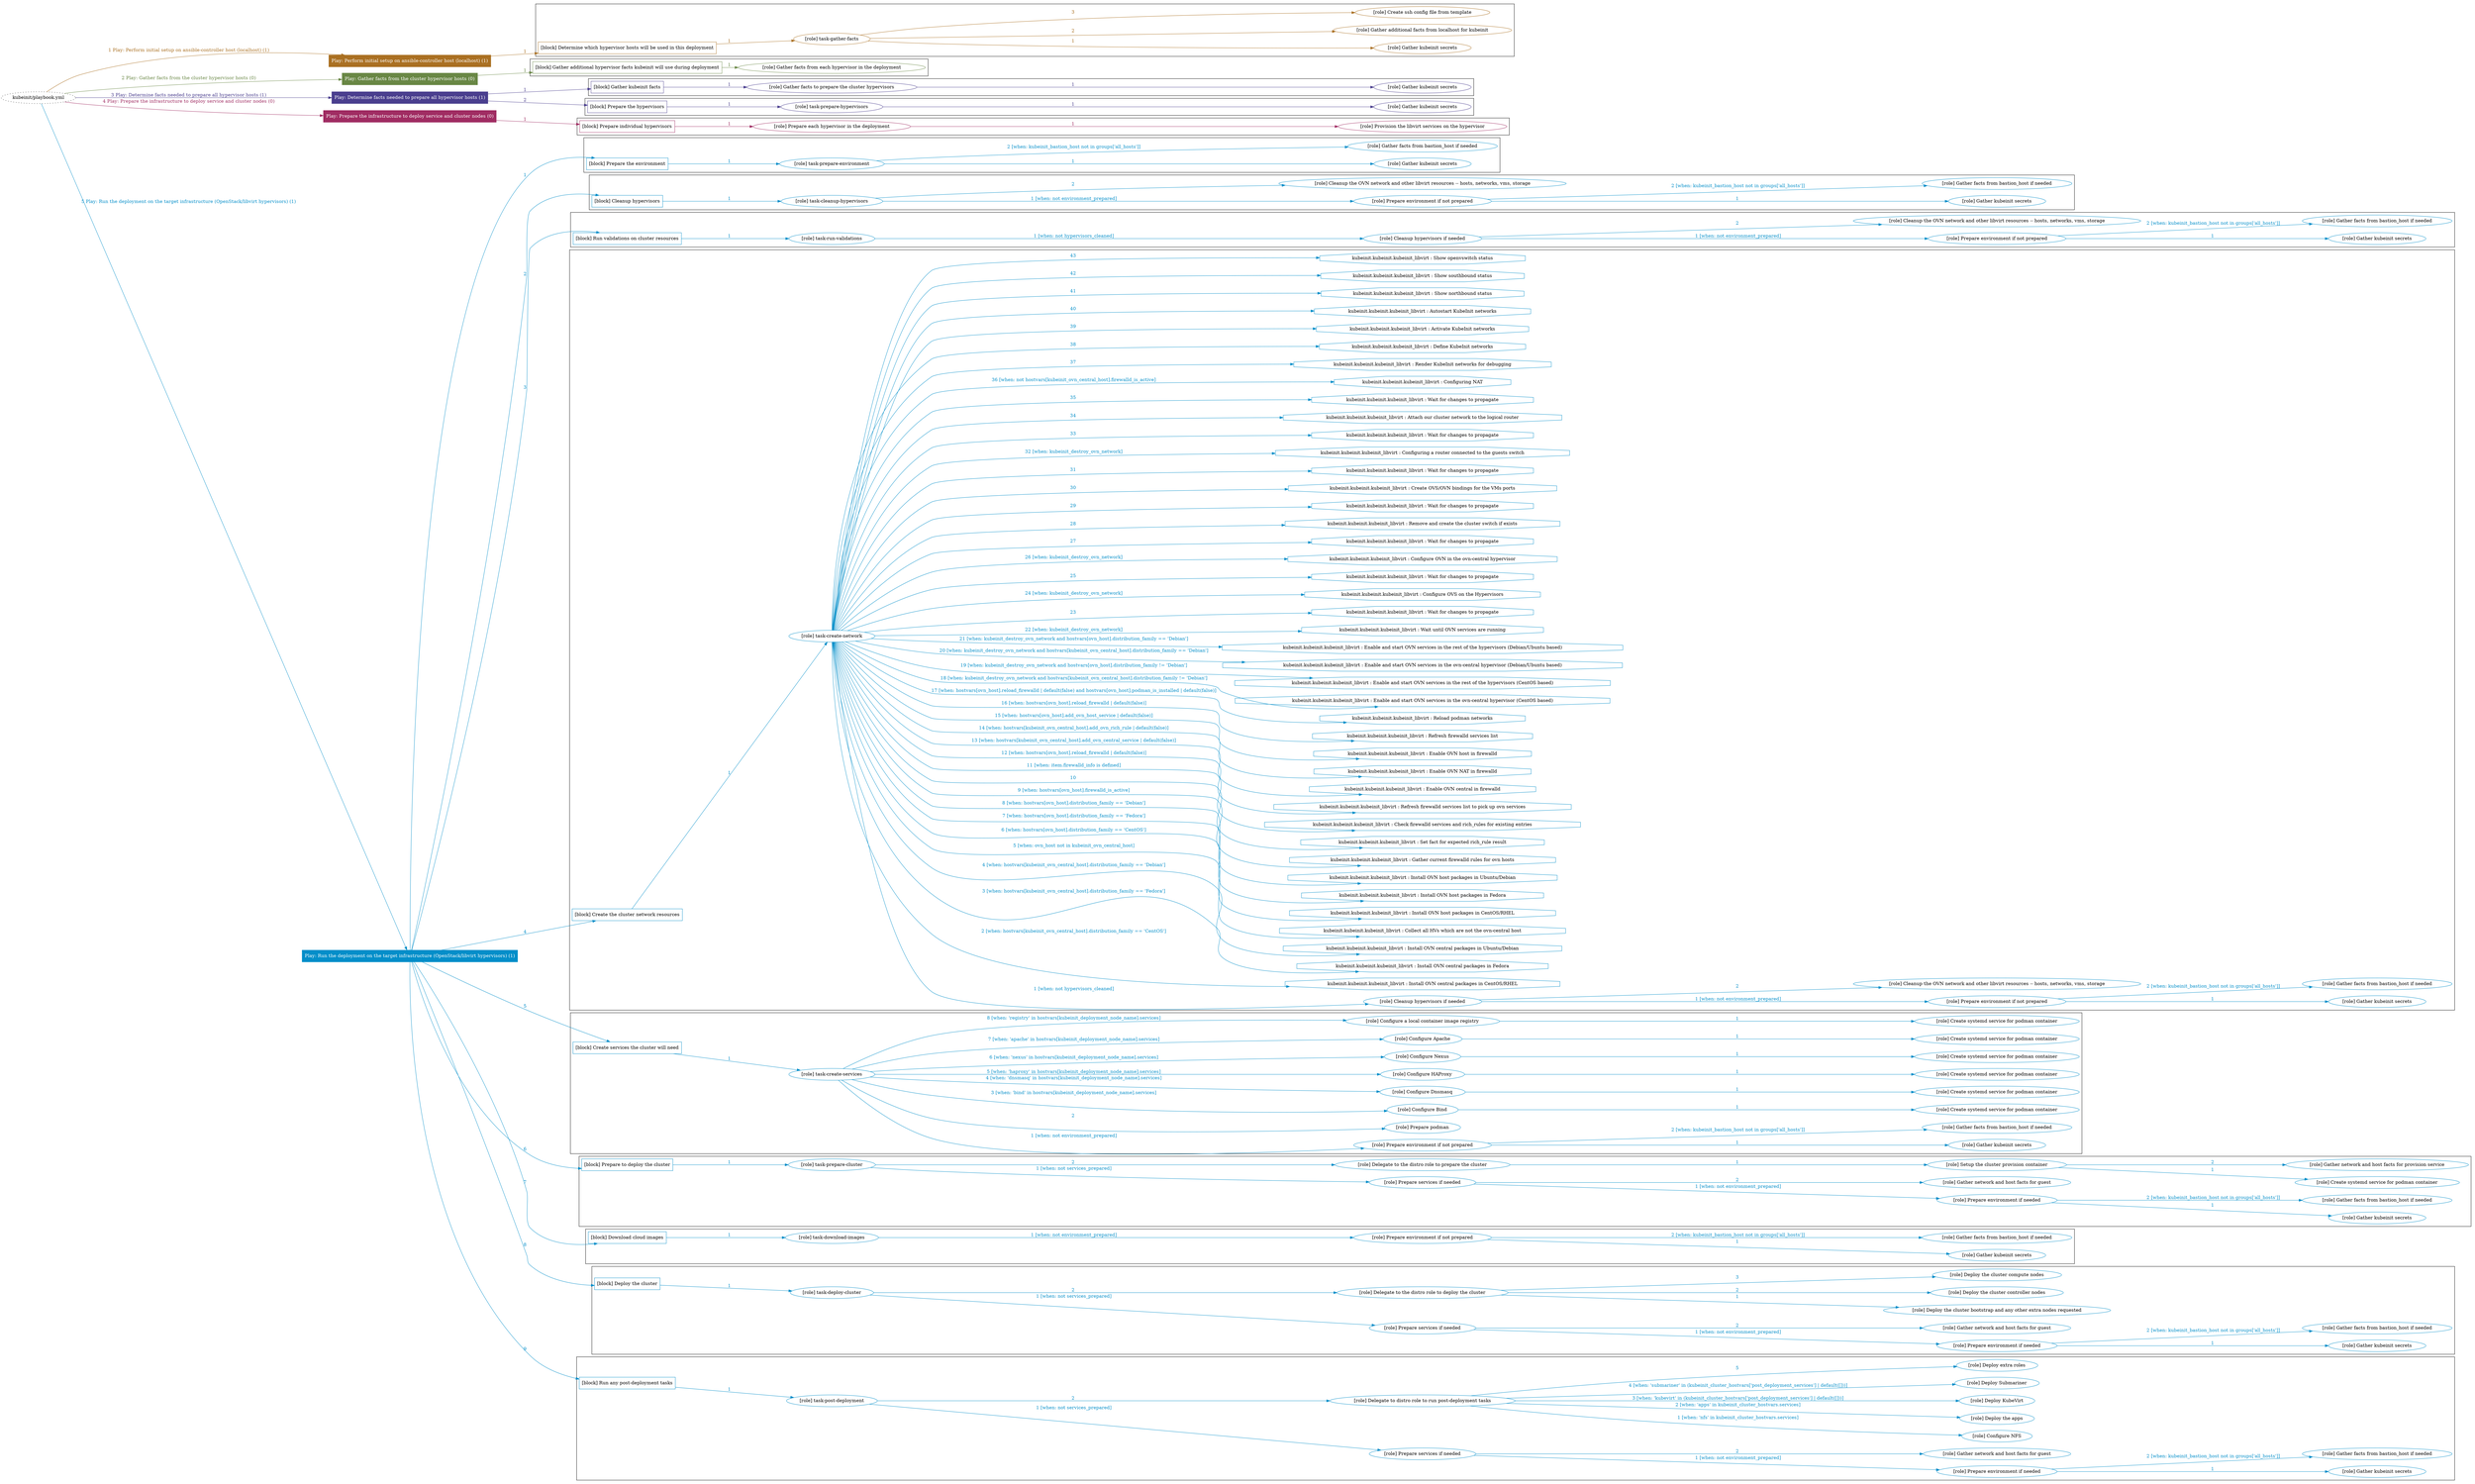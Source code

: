 digraph {
	graph [concentrate=true ordering=in rankdir=LR ratio=fill]
	edge [esep=5 sep=10]
	"kubeinit/playbook.yml" [URL="/home/runner/work/kubeinit/kubeinit/kubeinit/playbook.yml" id=playbook_c1b7b62b style=dotted]
	"kubeinit/playbook.yml" -> play_05cf648c [label="1 Play: Perform initial setup on ansible-controller host (localhost) (1)" color="#aa7022" fontcolor="#aa7022" id=edge_play_05cf648c labeltooltip="1 Play: Perform initial setup on ansible-controller host (localhost) (1)" tooltip="1 Play: Perform initial setup on ansible-controller host (localhost) (1)"]
	subgraph "Play: Perform initial setup on ansible-controller host (localhost) (1)" {
		play_05cf648c [label="Play: Perform initial setup on ansible-controller host (localhost) (1)" URL="/home/runner/work/kubeinit/kubeinit/kubeinit/playbook.yml" color="#aa7022" fontcolor="#ffffff" id=play_05cf648c shape=box style=filled tooltip=localhost]
		play_05cf648c -> block_e0f1f9fd [label=1 color="#aa7022" fontcolor="#aa7022" id=edge_block_e0f1f9fd labeltooltip=1 tooltip=1]
		subgraph cluster_block_e0f1f9fd {
			block_e0f1f9fd [label="[block] Determine which hypervisor hosts will be used in this deployment" URL="/home/runner/work/kubeinit/kubeinit/kubeinit/playbook.yml" color="#aa7022" id=block_e0f1f9fd labeltooltip="Determine which hypervisor hosts will be used in this deployment" shape=box tooltip="Determine which hypervisor hosts will be used in this deployment"]
			block_e0f1f9fd -> role_c29a07d9 [label="1 " color="#aa7022" fontcolor="#aa7022" id=edge_role_c29a07d9 labeltooltip="1 " tooltip="1 "]
			subgraph "task-gather-facts" {
				role_c29a07d9 [label="[role] task-gather-facts" URL="/home/runner/work/kubeinit/kubeinit/kubeinit/playbook.yml" color="#aa7022" id=role_c29a07d9 tooltip="task-gather-facts"]
				role_c29a07d9 -> role_be7062a4 [label="1 " color="#aa7022" fontcolor="#aa7022" id=edge_role_be7062a4 labeltooltip="1 " tooltip="1 "]
				subgraph "Gather kubeinit secrets" {
					role_be7062a4 [label="[role] Gather kubeinit secrets" URL="/home/runner/.ansible/collections/ansible_collections/kubeinit/kubeinit/roles/kubeinit_prepare/tasks/build_hypervisors_group.yml" color="#aa7022" id=role_be7062a4 tooltip="Gather kubeinit secrets"]
				}
				role_c29a07d9 -> role_15c35860 [label="2 " color="#aa7022" fontcolor="#aa7022" id=edge_role_15c35860 labeltooltip="2 " tooltip="2 "]
				subgraph "Gather additional facts from localhost for kubeinit" {
					role_15c35860 [label="[role] Gather additional facts from localhost for kubeinit" URL="/home/runner/.ansible/collections/ansible_collections/kubeinit/kubeinit/roles/kubeinit_prepare/tasks/build_hypervisors_group.yml" color="#aa7022" id=role_15c35860 tooltip="Gather additional facts from localhost for kubeinit"]
				}
				role_c29a07d9 -> role_d47e2830 [label="3 " color="#aa7022" fontcolor="#aa7022" id=edge_role_d47e2830 labeltooltip="3 " tooltip="3 "]
				subgraph "Create ssh config file from template" {
					role_d47e2830 [label="[role] Create ssh config file from template" URL="/home/runner/.ansible/collections/ansible_collections/kubeinit/kubeinit/roles/kubeinit_prepare/tasks/build_hypervisors_group.yml" color="#aa7022" id=role_d47e2830 tooltip="Create ssh config file from template"]
				}
			}
		}
	}
	"kubeinit/playbook.yml" -> play_2b7e873a [label="2 Play: Gather facts from the cluster hypervisor hosts (0)" color="#698745" fontcolor="#698745" id=edge_play_2b7e873a labeltooltip="2 Play: Gather facts from the cluster hypervisor hosts (0)" tooltip="2 Play: Gather facts from the cluster hypervisor hosts (0)"]
	subgraph "Play: Gather facts from the cluster hypervisor hosts (0)" {
		play_2b7e873a [label="Play: Gather facts from the cluster hypervisor hosts (0)" URL="/home/runner/work/kubeinit/kubeinit/kubeinit/playbook.yml" color="#698745" fontcolor="#ffffff" id=play_2b7e873a shape=box style=filled tooltip="Play: Gather facts from the cluster hypervisor hosts (0)"]
		play_2b7e873a -> block_152bb8fe [label=1 color="#698745" fontcolor="#698745" id=edge_block_152bb8fe labeltooltip=1 tooltip=1]
		subgraph cluster_block_152bb8fe {
			block_152bb8fe [label="[block] Gather additional hypervisor facts kubeinit will use during deployment" URL="/home/runner/work/kubeinit/kubeinit/kubeinit/playbook.yml" color="#698745" id=block_152bb8fe labeltooltip="Gather additional hypervisor facts kubeinit will use during deployment" shape=box tooltip="Gather additional hypervisor facts kubeinit will use during deployment"]
			block_152bb8fe -> role_9de2b48f [label="1 " color="#698745" fontcolor="#698745" id=edge_role_9de2b48f labeltooltip="1 " tooltip="1 "]
			subgraph "Gather facts from each hypervisor in the deployment" {
				role_9de2b48f [label="[role] Gather facts from each hypervisor in the deployment" URL="/home/runner/work/kubeinit/kubeinit/kubeinit/playbook.yml" color="#698745" id=role_9de2b48f tooltip="Gather facts from each hypervisor in the deployment"]
			}
		}
	}
	"kubeinit/playbook.yml" -> play_bc45503c [label="3 Play: Determine facts needed to prepare all hypervisor hosts (1)" color="#4a3e8e" fontcolor="#4a3e8e" id=edge_play_bc45503c labeltooltip="3 Play: Determine facts needed to prepare all hypervisor hosts (1)" tooltip="3 Play: Determine facts needed to prepare all hypervisor hosts (1)"]
	subgraph "Play: Determine facts needed to prepare all hypervisor hosts (1)" {
		play_bc45503c [label="Play: Determine facts needed to prepare all hypervisor hosts (1)" URL="/home/runner/work/kubeinit/kubeinit/kubeinit/playbook.yml" color="#4a3e8e" fontcolor="#ffffff" id=play_bc45503c shape=box style=filled tooltip=localhost]
		play_bc45503c -> block_aa61b391 [label=1 color="#4a3e8e" fontcolor="#4a3e8e" id=edge_block_aa61b391 labeltooltip=1 tooltip=1]
		subgraph cluster_block_aa61b391 {
			block_aa61b391 [label="[block] Gather kubeinit facts" URL="/home/runner/work/kubeinit/kubeinit/kubeinit/playbook.yml" color="#4a3e8e" id=block_aa61b391 labeltooltip="Gather kubeinit facts" shape=box tooltip="Gather kubeinit facts"]
			block_aa61b391 -> role_100ab2ed [label="1 " color="#4a3e8e" fontcolor="#4a3e8e" id=edge_role_100ab2ed labeltooltip="1 " tooltip="1 "]
			subgraph "Gather facts to prepare the cluster hypervisors" {
				role_100ab2ed [label="[role] Gather facts to prepare the cluster hypervisors" URL="/home/runner/work/kubeinit/kubeinit/kubeinit/playbook.yml" color="#4a3e8e" id=role_100ab2ed tooltip="Gather facts to prepare the cluster hypervisors"]
				role_100ab2ed -> role_b65a2820 [label="1 " color="#4a3e8e" fontcolor="#4a3e8e" id=edge_role_b65a2820 labeltooltip="1 " tooltip="1 "]
				subgraph "Gather kubeinit secrets" {
					role_b65a2820 [label="[role] Gather kubeinit secrets" URL="/home/runner/.ansible/collections/ansible_collections/kubeinit/kubeinit/roles/kubeinit_prepare/tasks/gather_kubeinit_facts.yml" color="#4a3e8e" id=role_b65a2820 tooltip="Gather kubeinit secrets"]
				}
			}
		}
		play_bc45503c -> block_febc0fe8 [label=2 color="#4a3e8e" fontcolor="#4a3e8e" id=edge_block_febc0fe8 labeltooltip=2 tooltip=2]
		subgraph cluster_block_febc0fe8 {
			block_febc0fe8 [label="[block] Prepare the hypervisors" URL="/home/runner/work/kubeinit/kubeinit/kubeinit/playbook.yml" color="#4a3e8e" id=block_febc0fe8 labeltooltip="Prepare the hypervisors" shape=box tooltip="Prepare the hypervisors"]
			block_febc0fe8 -> role_592292dc [label="1 " color="#4a3e8e" fontcolor="#4a3e8e" id=edge_role_592292dc labeltooltip="1 " tooltip="1 "]
			subgraph "task-prepare-hypervisors" {
				role_592292dc [label="[role] task-prepare-hypervisors" URL="/home/runner/work/kubeinit/kubeinit/kubeinit/playbook.yml" color="#4a3e8e" id=role_592292dc tooltip="task-prepare-hypervisors"]
				role_592292dc -> role_5e1d0616 [label="1 " color="#4a3e8e" fontcolor="#4a3e8e" id=edge_role_5e1d0616 labeltooltip="1 " tooltip="1 "]
				subgraph "Gather kubeinit secrets" {
					role_5e1d0616 [label="[role] Gather kubeinit secrets" URL="/home/runner/.ansible/collections/ansible_collections/kubeinit/kubeinit/roles/kubeinit_prepare/tasks/gather_kubeinit_facts.yml" color="#4a3e8e" id=role_5e1d0616 tooltip="Gather kubeinit secrets"]
				}
			}
		}
	}
	"kubeinit/playbook.yml" -> play_1a916af0 [label="4 Play: Prepare the infrastructure to deploy service and cluster nodes (0)" color="#a02c62" fontcolor="#a02c62" id=edge_play_1a916af0 labeltooltip="4 Play: Prepare the infrastructure to deploy service and cluster nodes (0)" tooltip="4 Play: Prepare the infrastructure to deploy service and cluster nodes (0)"]
	subgraph "Play: Prepare the infrastructure to deploy service and cluster nodes (0)" {
		play_1a916af0 [label="Play: Prepare the infrastructure to deploy service and cluster nodes (0)" URL="/home/runner/work/kubeinit/kubeinit/kubeinit/playbook.yml" color="#a02c62" fontcolor="#ffffff" id=play_1a916af0 shape=box style=filled tooltip="Play: Prepare the infrastructure to deploy service and cluster nodes (0)"]
		play_1a916af0 -> block_3e8a573f [label=1 color="#a02c62" fontcolor="#a02c62" id=edge_block_3e8a573f labeltooltip=1 tooltip=1]
		subgraph cluster_block_3e8a573f {
			block_3e8a573f [label="[block] Prepare individual hypervisors" URL="/home/runner/work/kubeinit/kubeinit/kubeinit/playbook.yml" color="#a02c62" id=block_3e8a573f labeltooltip="Prepare individual hypervisors" shape=box tooltip="Prepare individual hypervisors"]
			block_3e8a573f -> role_20a95e9c [label="1 " color="#a02c62" fontcolor="#a02c62" id=edge_role_20a95e9c labeltooltip="1 " tooltip="1 "]
			subgraph "Prepare each hypervisor in the deployment" {
				role_20a95e9c [label="[role] Prepare each hypervisor in the deployment" URL="/home/runner/work/kubeinit/kubeinit/kubeinit/playbook.yml" color="#a02c62" id=role_20a95e9c tooltip="Prepare each hypervisor in the deployment"]
				role_20a95e9c -> role_2b12b95f [label="1 " color="#a02c62" fontcolor="#a02c62" id=edge_role_2b12b95f labeltooltip="1 " tooltip="1 "]
				subgraph "Provision the libvirt services on the hypervisor" {
					role_2b12b95f [label="[role] Provision the libvirt services on the hypervisor" URL="/home/runner/.ansible/collections/ansible_collections/kubeinit/kubeinit/roles/kubeinit_prepare/tasks/prepare_hypervisor.yml" color="#a02c62" id=role_2b12b95f tooltip="Provision the libvirt services on the hypervisor"]
				}
			}
		}
	}
	"kubeinit/playbook.yml" -> play_98591886 [label="5 Play: Run the deployment on the target infrastructure (OpenStack/libvirt hypervisors) (1)" color="#038ec9" fontcolor="#038ec9" id=edge_play_98591886 labeltooltip="5 Play: Run the deployment on the target infrastructure (OpenStack/libvirt hypervisors) (1)" tooltip="5 Play: Run the deployment on the target infrastructure (OpenStack/libvirt hypervisors) (1)"]
	subgraph "Play: Run the deployment on the target infrastructure (OpenStack/libvirt hypervisors) (1)" {
		play_98591886 [label="Play: Run the deployment on the target infrastructure (OpenStack/libvirt hypervisors) (1)" URL="/home/runner/work/kubeinit/kubeinit/kubeinit/playbook.yml" color="#038ec9" fontcolor="#ffffff" id=play_98591886 shape=box style=filled tooltip=localhost]
		play_98591886 -> block_7cd66992 [label=1 color="#038ec9" fontcolor="#038ec9" id=edge_block_7cd66992 labeltooltip=1 tooltip=1]
		subgraph cluster_block_7cd66992 {
			block_7cd66992 [label="[block] Prepare the environment" URL="/home/runner/work/kubeinit/kubeinit/kubeinit/playbook.yml" color="#038ec9" id=block_7cd66992 labeltooltip="Prepare the environment" shape=box tooltip="Prepare the environment"]
			block_7cd66992 -> role_9bdd3f6b [label="1 " color="#038ec9" fontcolor="#038ec9" id=edge_role_9bdd3f6b labeltooltip="1 " tooltip="1 "]
			subgraph "task-prepare-environment" {
				role_9bdd3f6b [label="[role] task-prepare-environment" URL="/home/runner/work/kubeinit/kubeinit/kubeinit/playbook.yml" color="#038ec9" id=role_9bdd3f6b tooltip="task-prepare-environment"]
				role_9bdd3f6b -> role_69296de6 [label="1 " color="#038ec9" fontcolor="#038ec9" id=edge_role_69296de6 labeltooltip="1 " tooltip="1 "]
				subgraph "Gather kubeinit secrets" {
					role_69296de6 [label="[role] Gather kubeinit secrets" URL="/home/runner/.ansible/collections/ansible_collections/kubeinit/kubeinit/roles/kubeinit_prepare/tasks/gather_kubeinit_facts.yml" color="#038ec9" id=role_69296de6 tooltip="Gather kubeinit secrets"]
				}
				role_9bdd3f6b -> role_fb3f5faf [label="2 [when: kubeinit_bastion_host not in groups['all_hosts']]" color="#038ec9" fontcolor="#038ec9" id=edge_role_fb3f5faf labeltooltip="2 [when: kubeinit_bastion_host not in groups['all_hosts']]" tooltip="2 [when: kubeinit_bastion_host not in groups['all_hosts']]"]
				subgraph "Gather facts from bastion_host if needed" {
					role_fb3f5faf [label="[role] Gather facts from bastion_host if needed" URL="/home/runner/.ansible/collections/ansible_collections/kubeinit/kubeinit/roles/kubeinit_prepare/tasks/main.yml" color="#038ec9" id=role_fb3f5faf tooltip="Gather facts from bastion_host if needed"]
				}
			}
		}
		play_98591886 -> block_67932f57 [label=2 color="#038ec9" fontcolor="#038ec9" id=edge_block_67932f57 labeltooltip=2 tooltip=2]
		subgraph cluster_block_67932f57 {
			block_67932f57 [label="[block] Cleanup hypervisors" URL="/home/runner/work/kubeinit/kubeinit/kubeinit/playbook.yml" color="#038ec9" id=block_67932f57 labeltooltip="Cleanup hypervisors" shape=box tooltip="Cleanup hypervisors"]
			block_67932f57 -> role_935939fd [label="1 " color="#038ec9" fontcolor="#038ec9" id=edge_role_935939fd labeltooltip="1 " tooltip="1 "]
			subgraph "task-cleanup-hypervisors" {
				role_935939fd [label="[role] task-cleanup-hypervisors" URL="/home/runner/work/kubeinit/kubeinit/kubeinit/playbook.yml" color="#038ec9" id=role_935939fd tooltip="task-cleanup-hypervisors"]
				role_935939fd -> role_5f178472 [label="1 [when: not environment_prepared]" color="#038ec9" fontcolor="#038ec9" id=edge_role_5f178472 labeltooltip="1 [when: not environment_prepared]" tooltip="1 [when: not environment_prepared]"]
				subgraph "Prepare environment if not prepared" {
					role_5f178472 [label="[role] Prepare environment if not prepared" URL="/home/runner/.ansible/collections/ansible_collections/kubeinit/kubeinit/roles/kubeinit_libvirt/tasks/cleanup_hypervisors.yml" color="#038ec9" id=role_5f178472 tooltip="Prepare environment if not prepared"]
					role_5f178472 -> role_59b72b12 [label="1 " color="#038ec9" fontcolor="#038ec9" id=edge_role_59b72b12 labeltooltip="1 " tooltip="1 "]
					subgraph "Gather kubeinit secrets" {
						role_59b72b12 [label="[role] Gather kubeinit secrets" URL="/home/runner/.ansible/collections/ansible_collections/kubeinit/kubeinit/roles/kubeinit_prepare/tasks/gather_kubeinit_facts.yml" color="#038ec9" id=role_59b72b12 tooltip="Gather kubeinit secrets"]
					}
					role_5f178472 -> role_1e3d16b9 [label="2 [when: kubeinit_bastion_host not in groups['all_hosts']]" color="#038ec9" fontcolor="#038ec9" id=edge_role_1e3d16b9 labeltooltip="2 [when: kubeinit_bastion_host not in groups['all_hosts']]" tooltip="2 [when: kubeinit_bastion_host not in groups['all_hosts']]"]
					subgraph "Gather facts from bastion_host if needed" {
						role_1e3d16b9 [label="[role] Gather facts from bastion_host if needed" URL="/home/runner/.ansible/collections/ansible_collections/kubeinit/kubeinit/roles/kubeinit_prepare/tasks/main.yml" color="#038ec9" id=role_1e3d16b9 tooltip="Gather facts from bastion_host if needed"]
					}
				}
				role_935939fd -> role_2a6b8996 [label="2 " color="#038ec9" fontcolor="#038ec9" id=edge_role_2a6b8996 labeltooltip="2 " tooltip="2 "]
				subgraph "Cleanup the OVN network and other libvirt resources -- hosts, networks, vms, storage" {
					role_2a6b8996 [label="[role] Cleanup the OVN network and other libvirt resources -- hosts, networks, vms, storage" URL="/home/runner/.ansible/collections/ansible_collections/kubeinit/kubeinit/roles/kubeinit_libvirt/tasks/cleanup_hypervisors.yml" color="#038ec9" id=role_2a6b8996 tooltip="Cleanup the OVN network and other libvirt resources -- hosts, networks, vms, storage"]
				}
			}
		}
		play_98591886 -> block_65e09d6a [label=3 color="#038ec9" fontcolor="#038ec9" id=edge_block_65e09d6a labeltooltip=3 tooltip=3]
		subgraph cluster_block_65e09d6a {
			block_65e09d6a [label="[block] Run validations on cluster resources" URL="/home/runner/work/kubeinit/kubeinit/kubeinit/playbook.yml" color="#038ec9" id=block_65e09d6a labeltooltip="Run validations on cluster resources" shape=box tooltip="Run validations on cluster resources"]
			block_65e09d6a -> role_75e86f96 [label="1 " color="#038ec9" fontcolor="#038ec9" id=edge_role_75e86f96 labeltooltip="1 " tooltip="1 "]
			subgraph "task-run-validations" {
				role_75e86f96 [label="[role] task-run-validations" URL="/home/runner/work/kubeinit/kubeinit/kubeinit/playbook.yml" color="#038ec9" id=role_75e86f96 tooltip="task-run-validations"]
				role_75e86f96 -> role_e1ef03b0 [label="1 [when: not hypervisors_cleaned]" color="#038ec9" fontcolor="#038ec9" id=edge_role_e1ef03b0 labeltooltip="1 [when: not hypervisors_cleaned]" tooltip="1 [when: not hypervisors_cleaned]"]
				subgraph "Cleanup hypervisors if needed" {
					role_e1ef03b0 [label="[role] Cleanup hypervisors if needed" URL="/home/runner/.ansible/collections/ansible_collections/kubeinit/kubeinit/roles/kubeinit_validations/tasks/main.yml" color="#038ec9" id=role_e1ef03b0 tooltip="Cleanup hypervisors if needed"]
					role_e1ef03b0 -> role_758ff184 [label="1 [when: not environment_prepared]" color="#038ec9" fontcolor="#038ec9" id=edge_role_758ff184 labeltooltip="1 [when: not environment_prepared]" tooltip="1 [when: not environment_prepared]"]
					subgraph "Prepare environment if not prepared" {
						role_758ff184 [label="[role] Prepare environment if not prepared" URL="/home/runner/.ansible/collections/ansible_collections/kubeinit/kubeinit/roles/kubeinit_libvirt/tasks/cleanup_hypervisors.yml" color="#038ec9" id=role_758ff184 tooltip="Prepare environment if not prepared"]
						role_758ff184 -> role_fad7dd05 [label="1 " color="#038ec9" fontcolor="#038ec9" id=edge_role_fad7dd05 labeltooltip="1 " tooltip="1 "]
						subgraph "Gather kubeinit secrets" {
							role_fad7dd05 [label="[role] Gather kubeinit secrets" URL="/home/runner/.ansible/collections/ansible_collections/kubeinit/kubeinit/roles/kubeinit_prepare/tasks/gather_kubeinit_facts.yml" color="#038ec9" id=role_fad7dd05 tooltip="Gather kubeinit secrets"]
						}
						role_758ff184 -> role_531c5353 [label="2 [when: kubeinit_bastion_host not in groups['all_hosts']]" color="#038ec9" fontcolor="#038ec9" id=edge_role_531c5353 labeltooltip="2 [when: kubeinit_bastion_host not in groups['all_hosts']]" tooltip="2 [when: kubeinit_bastion_host not in groups['all_hosts']]"]
						subgraph "Gather facts from bastion_host if needed" {
							role_531c5353 [label="[role] Gather facts from bastion_host if needed" URL="/home/runner/.ansible/collections/ansible_collections/kubeinit/kubeinit/roles/kubeinit_prepare/tasks/main.yml" color="#038ec9" id=role_531c5353 tooltip="Gather facts from bastion_host if needed"]
						}
					}
					role_e1ef03b0 -> role_70bfa88c [label="2 " color="#038ec9" fontcolor="#038ec9" id=edge_role_70bfa88c labeltooltip="2 " tooltip="2 "]
					subgraph "Cleanup the OVN network and other libvirt resources -- hosts, networks, vms, storage" {
						role_70bfa88c [label="[role] Cleanup the OVN network and other libvirt resources -- hosts, networks, vms, storage" URL="/home/runner/.ansible/collections/ansible_collections/kubeinit/kubeinit/roles/kubeinit_libvirt/tasks/cleanup_hypervisors.yml" color="#038ec9" id=role_70bfa88c tooltip="Cleanup the OVN network and other libvirt resources -- hosts, networks, vms, storage"]
					}
				}
			}
		}
		play_98591886 -> block_c3a51ac9 [label=4 color="#038ec9" fontcolor="#038ec9" id=edge_block_c3a51ac9 labeltooltip=4 tooltip=4]
		subgraph cluster_block_c3a51ac9 {
			block_c3a51ac9 [label="[block] Create the cluster network resources" URL="/home/runner/work/kubeinit/kubeinit/kubeinit/playbook.yml" color="#038ec9" id=block_c3a51ac9 labeltooltip="Create the cluster network resources" shape=box tooltip="Create the cluster network resources"]
			block_c3a51ac9 -> role_66b724d4 [label="1 " color="#038ec9" fontcolor="#038ec9" id=edge_role_66b724d4 labeltooltip="1 " tooltip="1 "]
			subgraph "task-create-network" {
				role_66b724d4 [label="[role] task-create-network" URL="/home/runner/work/kubeinit/kubeinit/kubeinit/playbook.yml" color="#038ec9" id=role_66b724d4 tooltip="task-create-network"]
				role_66b724d4 -> role_c7f2128a [label="1 [when: not hypervisors_cleaned]" color="#038ec9" fontcolor="#038ec9" id=edge_role_c7f2128a labeltooltip="1 [when: not hypervisors_cleaned]" tooltip="1 [when: not hypervisors_cleaned]"]
				subgraph "Cleanup hypervisors if needed" {
					role_c7f2128a [label="[role] Cleanup hypervisors if needed" URL="/home/runner/.ansible/collections/ansible_collections/kubeinit/kubeinit/roles/kubeinit_libvirt/tasks/create_network.yml" color="#038ec9" id=role_c7f2128a tooltip="Cleanup hypervisors if needed"]
					role_c7f2128a -> role_4ee7e8bd [label="1 [when: not environment_prepared]" color="#038ec9" fontcolor="#038ec9" id=edge_role_4ee7e8bd labeltooltip="1 [when: not environment_prepared]" tooltip="1 [when: not environment_prepared]"]
					subgraph "Prepare environment if not prepared" {
						role_4ee7e8bd [label="[role] Prepare environment if not prepared" URL="/home/runner/.ansible/collections/ansible_collections/kubeinit/kubeinit/roles/kubeinit_libvirt/tasks/cleanup_hypervisors.yml" color="#038ec9" id=role_4ee7e8bd tooltip="Prepare environment if not prepared"]
						role_4ee7e8bd -> role_0f7dee22 [label="1 " color="#038ec9" fontcolor="#038ec9" id=edge_role_0f7dee22 labeltooltip="1 " tooltip="1 "]
						subgraph "Gather kubeinit secrets" {
							role_0f7dee22 [label="[role] Gather kubeinit secrets" URL="/home/runner/.ansible/collections/ansible_collections/kubeinit/kubeinit/roles/kubeinit_prepare/tasks/gather_kubeinit_facts.yml" color="#038ec9" id=role_0f7dee22 tooltip="Gather kubeinit secrets"]
						}
						role_4ee7e8bd -> role_11f93103 [label="2 [when: kubeinit_bastion_host not in groups['all_hosts']]" color="#038ec9" fontcolor="#038ec9" id=edge_role_11f93103 labeltooltip="2 [when: kubeinit_bastion_host not in groups['all_hosts']]" tooltip="2 [when: kubeinit_bastion_host not in groups['all_hosts']]"]
						subgraph "Gather facts from bastion_host if needed" {
							role_11f93103 [label="[role] Gather facts from bastion_host if needed" URL="/home/runner/.ansible/collections/ansible_collections/kubeinit/kubeinit/roles/kubeinit_prepare/tasks/main.yml" color="#038ec9" id=role_11f93103 tooltip="Gather facts from bastion_host if needed"]
						}
					}
					role_c7f2128a -> role_2ef10301 [label="2 " color="#038ec9" fontcolor="#038ec9" id=edge_role_2ef10301 labeltooltip="2 " tooltip="2 "]
					subgraph "Cleanup the OVN network and other libvirt resources -- hosts, networks, vms, storage" {
						role_2ef10301 [label="[role] Cleanup the OVN network and other libvirt resources -- hosts, networks, vms, storage" URL="/home/runner/.ansible/collections/ansible_collections/kubeinit/kubeinit/roles/kubeinit_libvirt/tasks/cleanup_hypervisors.yml" color="#038ec9" id=role_2ef10301 tooltip="Cleanup the OVN network and other libvirt resources -- hosts, networks, vms, storage"]
					}
				}
				task_0173cada [label="kubeinit.kubeinit.kubeinit_libvirt : Install OVN central packages in CentOS/RHEL" URL="/home/runner/.ansible/collections/ansible_collections/kubeinit/kubeinit/roles/kubeinit_libvirt/tasks/create_network.yml" color="#038ec9" id=task_0173cada shape=octagon tooltip="kubeinit.kubeinit.kubeinit_libvirt : Install OVN central packages in CentOS/RHEL"]
				role_66b724d4 -> task_0173cada [label="2 [when: hostvars[kubeinit_ovn_central_host].distribution_family == 'CentOS']" color="#038ec9" fontcolor="#038ec9" id=edge_task_0173cada labeltooltip="2 [when: hostvars[kubeinit_ovn_central_host].distribution_family == 'CentOS']" tooltip="2 [when: hostvars[kubeinit_ovn_central_host].distribution_family == 'CentOS']"]
				task_dd65f985 [label="kubeinit.kubeinit.kubeinit_libvirt : Install OVN central packages in Fedora" URL="/home/runner/.ansible/collections/ansible_collections/kubeinit/kubeinit/roles/kubeinit_libvirt/tasks/create_network.yml" color="#038ec9" id=task_dd65f985 shape=octagon tooltip="kubeinit.kubeinit.kubeinit_libvirt : Install OVN central packages in Fedora"]
				role_66b724d4 -> task_dd65f985 [label="3 [when: hostvars[kubeinit_ovn_central_host].distribution_family == 'Fedora']" color="#038ec9" fontcolor="#038ec9" id=edge_task_dd65f985 labeltooltip="3 [when: hostvars[kubeinit_ovn_central_host].distribution_family == 'Fedora']" tooltip="3 [when: hostvars[kubeinit_ovn_central_host].distribution_family == 'Fedora']"]
				task_a41b5380 [label="kubeinit.kubeinit.kubeinit_libvirt : Install OVN central packages in Ubuntu/Debian" URL="/home/runner/.ansible/collections/ansible_collections/kubeinit/kubeinit/roles/kubeinit_libvirt/tasks/create_network.yml" color="#038ec9" id=task_a41b5380 shape=octagon tooltip="kubeinit.kubeinit.kubeinit_libvirt : Install OVN central packages in Ubuntu/Debian"]
				role_66b724d4 -> task_a41b5380 [label="4 [when: hostvars[kubeinit_ovn_central_host].distribution_family == 'Debian']" color="#038ec9" fontcolor="#038ec9" id=edge_task_a41b5380 labeltooltip="4 [when: hostvars[kubeinit_ovn_central_host].distribution_family == 'Debian']" tooltip="4 [when: hostvars[kubeinit_ovn_central_host].distribution_family == 'Debian']"]
				task_6ba5f615 [label="kubeinit.kubeinit.kubeinit_libvirt : Collect all HVs which are not the ovn-central host" URL="/home/runner/.ansible/collections/ansible_collections/kubeinit/kubeinit/roles/kubeinit_libvirt/tasks/create_network.yml" color="#038ec9" id=task_6ba5f615 shape=octagon tooltip="kubeinit.kubeinit.kubeinit_libvirt : Collect all HVs which are not the ovn-central host"]
				role_66b724d4 -> task_6ba5f615 [label="5 [when: ovn_host not in kubeinit_ovn_central_host]" color="#038ec9" fontcolor="#038ec9" id=edge_task_6ba5f615 labeltooltip="5 [when: ovn_host not in kubeinit_ovn_central_host]" tooltip="5 [when: ovn_host not in kubeinit_ovn_central_host]"]
				task_6adcb4a1 [label="kubeinit.kubeinit.kubeinit_libvirt : Install OVN host packages in CentOS/RHEL" URL="/home/runner/.ansible/collections/ansible_collections/kubeinit/kubeinit/roles/kubeinit_libvirt/tasks/create_network.yml" color="#038ec9" id=task_6adcb4a1 shape=octagon tooltip="kubeinit.kubeinit.kubeinit_libvirt : Install OVN host packages in CentOS/RHEL"]
				role_66b724d4 -> task_6adcb4a1 [label="6 [when: hostvars[ovn_host].distribution_family == 'CentOS']" color="#038ec9" fontcolor="#038ec9" id=edge_task_6adcb4a1 labeltooltip="6 [when: hostvars[ovn_host].distribution_family == 'CentOS']" tooltip="6 [when: hostvars[ovn_host].distribution_family == 'CentOS']"]
				task_c6f17f61 [label="kubeinit.kubeinit.kubeinit_libvirt : Install OVN host packages in Fedora" URL="/home/runner/.ansible/collections/ansible_collections/kubeinit/kubeinit/roles/kubeinit_libvirt/tasks/create_network.yml" color="#038ec9" id=task_c6f17f61 shape=octagon tooltip="kubeinit.kubeinit.kubeinit_libvirt : Install OVN host packages in Fedora"]
				role_66b724d4 -> task_c6f17f61 [label="7 [when: hostvars[ovn_host].distribution_family == 'Fedora']" color="#038ec9" fontcolor="#038ec9" id=edge_task_c6f17f61 labeltooltip="7 [when: hostvars[ovn_host].distribution_family == 'Fedora']" tooltip="7 [when: hostvars[ovn_host].distribution_family == 'Fedora']"]
				task_1ee97820 [label="kubeinit.kubeinit.kubeinit_libvirt : Install OVN host packages in Ubuntu/Debian" URL="/home/runner/.ansible/collections/ansible_collections/kubeinit/kubeinit/roles/kubeinit_libvirt/tasks/create_network.yml" color="#038ec9" id=task_1ee97820 shape=octagon tooltip="kubeinit.kubeinit.kubeinit_libvirt : Install OVN host packages in Ubuntu/Debian"]
				role_66b724d4 -> task_1ee97820 [label="8 [when: hostvars[ovn_host].distribution_family == 'Debian']" color="#038ec9" fontcolor="#038ec9" id=edge_task_1ee97820 labeltooltip="8 [when: hostvars[ovn_host].distribution_family == 'Debian']" tooltip="8 [when: hostvars[ovn_host].distribution_family == 'Debian']"]
				task_ecef014d [label="kubeinit.kubeinit.kubeinit_libvirt : Gather current firewalld rules for ovn hosts" URL="/home/runner/.ansible/collections/ansible_collections/kubeinit/kubeinit/roles/kubeinit_libvirt/tasks/create_network.yml" color="#038ec9" id=task_ecef014d shape=octagon tooltip="kubeinit.kubeinit.kubeinit_libvirt : Gather current firewalld rules for ovn hosts"]
				role_66b724d4 -> task_ecef014d [label="9 [when: hostvars[ovn_host].firewalld_is_active]" color="#038ec9" fontcolor="#038ec9" id=edge_task_ecef014d labeltooltip="9 [when: hostvars[ovn_host].firewalld_is_active]" tooltip="9 [when: hostvars[ovn_host].firewalld_is_active]"]
				task_65813645 [label="kubeinit.kubeinit.kubeinit_libvirt : Set fact for expected rich_rule result" URL="/home/runner/.ansible/collections/ansible_collections/kubeinit/kubeinit/roles/kubeinit_libvirt/tasks/create_network.yml" color="#038ec9" id=task_65813645 shape=octagon tooltip="kubeinit.kubeinit.kubeinit_libvirt : Set fact for expected rich_rule result"]
				role_66b724d4 -> task_65813645 [label="10 " color="#038ec9" fontcolor="#038ec9" id=edge_task_65813645 labeltooltip="10 " tooltip="10 "]
				task_45101b3b [label="kubeinit.kubeinit.kubeinit_libvirt : Check firewalld services and rich_rules for existing entries" URL="/home/runner/.ansible/collections/ansible_collections/kubeinit/kubeinit/roles/kubeinit_libvirt/tasks/create_network.yml" color="#038ec9" id=task_45101b3b shape=octagon tooltip="kubeinit.kubeinit.kubeinit_libvirt : Check firewalld services and rich_rules for existing entries"]
				role_66b724d4 -> task_45101b3b [label="11 [when: item.firewalld_info is defined]" color="#038ec9" fontcolor="#038ec9" id=edge_task_45101b3b labeltooltip="11 [when: item.firewalld_info is defined]" tooltip="11 [when: item.firewalld_info is defined]"]
				task_3bb0fd79 [label="kubeinit.kubeinit.kubeinit_libvirt : Refresh firewalld services list to pick up ovn services" URL="/home/runner/.ansible/collections/ansible_collections/kubeinit/kubeinit/roles/kubeinit_libvirt/tasks/create_network.yml" color="#038ec9" id=task_3bb0fd79 shape=octagon tooltip="kubeinit.kubeinit.kubeinit_libvirt : Refresh firewalld services list to pick up ovn services"]
				role_66b724d4 -> task_3bb0fd79 [label="12 [when: hostvars[ovn_host].reload_firewalld | default(false)]" color="#038ec9" fontcolor="#038ec9" id=edge_task_3bb0fd79 labeltooltip="12 [when: hostvars[ovn_host].reload_firewalld | default(false)]" tooltip="12 [when: hostvars[ovn_host].reload_firewalld | default(false)]"]
				task_f1546a1f [label="kubeinit.kubeinit.kubeinit_libvirt : Enable OVN central in firewalld" URL="/home/runner/.ansible/collections/ansible_collections/kubeinit/kubeinit/roles/kubeinit_libvirt/tasks/create_network.yml" color="#038ec9" id=task_f1546a1f shape=octagon tooltip="kubeinit.kubeinit.kubeinit_libvirt : Enable OVN central in firewalld"]
				role_66b724d4 -> task_f1546a1f [label="13 [when: hostvars[kubeinit_ovn_central_host].add_ovn_central_service | default(false)]" color="#038ec9" fontcolor="#038ec9" id=edge_task_f1546a1f labeltooltip="13 [when: hostvars[kubeinit_ovn_central_host].add_ovn_central_service | default(false)]" tooltip="13 [when: hostvars[kubeinit_ovn_central_host].add_ovn_central_service | default(false)]"]
				task_6032dd1e [label="kubeinit.kubeinit.kubeinit_libvirt : Enable OVN NAT in firewalld" URL="/home/runner/.ansible/collections/ansible_collections/kubeinit/kubeinit/roles/kubeinit_libvirt/tasks/create_network.yml" color="#038ec9" id=task_6032dd1e shape=octagon tooltip="kubeinit.kubeinit.kubeinit_libvirt : Enable OVN NAT in firewalld"]
				role_66b724d4 -> task_6032dd1e [label="14 [when: hostvars[kubeinit_ovn_central_host].add_ovn_rich_rule | default(false)]" color="#038ec9" fontcolor="#038ec9" id=edge_task_6032dd1e labeltooltip="14 [when: hostvars[kubeinit_ovn_central_host].add_ovn_rich_rule | default(false)]" tooltip="14 [when: hostvars[kubeinit_ovn_central_host].add_ovn_rich_rule | default(false)]"]
				task_2ac9a48e [label="kubeinit.kubeinit.kubeinit_libvirt : Enable OVN host in firewalld" URL="/home/runner/.ansible/collections/ansible_collections/kubeinit/kubeinit/roles/kubeinit_libvirt/tasks/create_network.yml" color="#038ec9" id=task_2ac9a48e shape=octagon tooltip="kubeinit.kubeinit.kubeinit_libvirt : Enable OVN host in firewalld"]
				role_66b724d4 -> task_2ac9a48e [label="15 [when: hostvars[ovn_host].add_ovn_host_service | default(false)]" color="#038ec9" fontcolor="#038ec9" id=edge_task_2ac9a48e labeltooltip="15 [when: hostvars[ovn_host].add_ovn_host_service | default(false)]" tooltip="15 [when: hostvars[ovn_host].add_ovn_host_service | default(false)]"]
				task_5dd01d45 [label="kubeinit.kubeinit.kubeinit_libvirt : Refresh firewalld services list" URL="/home/runner/.ansible/collections/ansible_collections/kubeinit/kubeinit/roles/kubeinit_libvirt/tasks/create_network.yml" color="#038ec9" id=task_5dd01d45 shape=octagon tooltip="kubeinit.kubeinit.kubeinit_libvirt : Refresh firewalld services list"]
				role_66b724d4 -> task_5dd01d45 [label="16 [when: hostvars[ovn_host].reload_firewalld | default(false)]" color="#038ec9" fontcolor="#038ec9" id=edge_task_5dd01d45 labeltooltip="16 [when: hostvars[ovn_host].reload_firewalld | default(false)]" tooltip="16 [when: hostvars[ovn_host].reload_firewalld | default(false)]"]
				task_1222c12d [label="kubeinit.kubeinit.kubeinit_libvirt : Reload podman networks" URL="/home/runner/.ansible/collections/ansible_collections/kubeinit/kubeinit/roles/kubeinit_libvirt/tasks/create_network.yml" color="#038ec9" id=task_1222c12d shape=octagon tooltip="kubeinit.kubeinit.kubeinit_libvirt : Reload podman networks"]
				role_66b724d4 -> task_1222c12d [label="17 [when: hostvars[ovn_host].reload_firewalld | default(false) and hostvars[ovn_host].podman_is_installed | default(false)]" color="#038ec9" fontcolor="#038ec9" id=edge_task_1222c12d labeltooltip="17 [when: hostvars[ovn_host].reload_firewalld | default(false) and hostvars[ovn_host].podman_is_installed | default(false)]" tooltip="17 [when: hostvars[ovn_host].reload_firewalld | default(false) and hostvars[ovn_host].podman_is_installed | default(false)]"]
				task_2de88c17 [label="kubeinit.kubeinit.kubeinit_libvirt : Enable and start OVN services in the ovn-central hypervisor (CentOS based)" URL="/home/runner/.ansible/collections/ansible_collections/kubeinit/kubeinit/roles/kubeinit_libvirt/tasks/create_network.yml" color="#038ec9" id=task_2de88c17 shape=octagon tooltip="kubeinit.kubeinit.kubeinit_libvirt : Enable and start OVN services in the ovn-central hypervisor (CentOS based)"]
				role_66b724d4 -> task_2de88c17 [label="18 [when: kubeinit_destroy_ovn_network and hostvars[kubeinit_ovn_central_host].distribution_family != 'Debian']" color="#038ec9" fontcolor="#038ec9" id=edge_task_2de88c17 labeltooltip="18 [when: kubeinit_destroy_ovn_network and hostvars[kubeinit_ovn_central_host].distribution_family != 'Debian']" tooltip="18 [when: kubeinit_destroy_ovn_network and hostvars[kubeinit_ovn_central_host].distribution_family != 'Debian']"]
				task_b107ecd4 [label="kubeinit.kubeinit.kubeinit_libvirt : Enable and start OVN services in the rest of the hypervisors (CentOS based)" URL="/home/runner/.ansible/collections/ansible_collections/kubeinit/kubeinit/roles/kubeinit_libvirt/tasks/create_network.yml" color="#038ec9" id=task_b107ecd4 shape=octagon tooltip="kubeinit.kubeinit.kubeinit_libvirt : Enable and start OVN services in the rest of the hypervisors (CentOS based)"]
				role_66b724d4 -> task_b107ecd4 [label="19 [when: kubeinit_destroy_ovn_network and hostvars[ovn_host].distribution_family != 'Debian']" color="#038ec9" fontcolor="#038ec9" id=edge_task_b107ecd4 labeltooltip="19 [when: kubeinit_destroy_ovn_network and hostvars[ovn_host].distribution_family != 'Debian']" tooltip="19 [when: kubeinit_destroy_ovn_network and hostvars[ovn_host].distribution_family != 'Debian']"]
				task_341bb408 [label="kubeinit.kubeinit.kubeinit_libvirt : Enable and start OVN services in the ovn-central hypervisor (Debian/Ubuntu based)" URL="/home/runner/.ansible/collections/ansible_collections/kubeinit/kubeinit/roles/kubeinit_libvirt/tasks/create_network.yml" color="#038ec9" id=task_341bb408 shape=octagon tooltip="kubeinit.kubeinit.kubeinit_libvirt : Enable and start OVN services in the ovn-central hypervisor (Debian/Ubuntu based)"]
				role_66b724d4 -> task_341bb408 [label="20 [when: kubeinit_destroy_ovn_network and hostvars[kubeinit_ovn_central_host].distribution_family == 'Debian']" color="#038ec9" fontcolor="#038ec9" id=edge_task_341bb408 labeltooltip="20 [when: kubeinit_destroy_ovn_network and hostvars[kubeinit_ovn_central_host].distribution_family == 'Debian']" tooltip="20 [when: kubeinit_destroy_ovn_network and hostvars[kubeinit_ovn_central_host].distribution_family == 'Debian']"]
				task_72b87d26 [label="kubeinit.kubeinit.kubeinit_libvirt : Enable and start OVN services in the rest of the hypervisors (Debian/Ubuntu based)" URL="/home/runner/.ansible/collections/ansible_collections/kubeinit/kubeinit/roles/kubeinit_libvirt/tasks/create_network.yml" color="#038ec9" id=task_72b87d26 shape=octagon tooltip="kubeinit.kubeinit.kubeinit_libvirt : Enable and start OVN services in the rest of the hypervisors (Debian/Ubuntu based)"]
				role_66b724d4 -> task_72b87d26 [label="21 [when: kubeinit_destroy_ovn_network and hostvars[ovn_host].distribution_family == 'Debian']" color="#038ec9" fontcolor="#038ec9" id=edge_task_72b87d26 labeltooltip="21 [when: kubeinit_destroy_ovn_network and hostvars[ovn_host].distribution_family == 'Debian']" tooltip="21 [when: kubeinit_destroy_ovn_network and hostvars[ovn_host].distribution_family == 'Debian']"]
				task_64775273 [label="kubeinit.kubeinit.kubeinit_libvirt : Wait until OVN services are running" URL="/home/runner/.ansible/collections/ansible_collections/kubeinit/kubeinit/roles/kubeinit_libvirt/tasks/create_network.yml" color="#038ec9" id=task_64775273 shape=octagon tooltip="kubeinit.kubeinit.kubeinit_libvirt : Wait until OVN services are running"]
				role_66b724d4 -> task_64775273 [label="22 [when: kubeinit_destroy_ovn_network]" color="#038ec9" fontcolor="#038ec9" id=edge_task_64775273 labeltooltip="22 [when: kubeinit_destroy_ovn_network]" tooltip="22 [when: kubeinit_destroy_ovn_network]"]
				task_b3a58526 [label="kubeinit.kubeinit.kubeinit_libvirt : Wait for changes to propagate" URL="/home/runner/.ansible/collections/ansible_collections/kubeinit/kubeinit/roles/kubeinit_libvirt/tasks/create_network.yml" color="#038ec9" id=task_b3a58526 shape=octagon tooltip="kubeinit.kubeinit.kubeinit_libvirt : Wait for changes to propagate"]
				role_66b724d4 -> task_b3a58526 [label="23 " color="#038ec9" fontcolor="#038ec9" id=edge_task_b3a58526 labeltooltip="23 " tooltip="23 "]
				task_0c13fde2 [label="kubeinit.kubeinit.kubeinit_libvirt : Configure OVS on the Hypervisors" URL="/home/runner/.ansible/collections/ansible_collections/kubeinit/kubeinit/roles/kubeinit_libvirt/tasks/create_network.yml" color="#038ec9" id=task_0c13fde2 shape=octagon tooltip="kubeinit.kubeinit.kubeinit_libvirt : Configure OVS on the Hypervisors"]
				role_66b724d4 -> task_0c13fde2 [label="24 [when: kubeinit_destroy_ovn_network]" color="#038ec9" fontcolor="#038ec9" id=edge_task_0c13fde2 labeltooltip="24 [when: kubeinit_destroy_ovn_network]" tooltip="24 [when: kubeinit_destroy_ovn_network]"]
				task_b27ee57e [label="kubeinit.kubeinit.kubeinit_libvirt : Wait for changes to propagate" URL="/home/runner/.ansible/collections/ansible_collections/kubeinit/kubeinit/roles/kubeinit_libvirt/tasks/create_network.yml" color="#038ec9" id=task_b27ee57e shape=octagon tooltip="kubeinit.kubeinit.kubeinit_libvirt : Wait for changes to propagate"]
				role_66b724d4 -> task_b27ee57e [label="25 " color="#038ec9" fontcolor="#038ec9" id=edge_task_b27ee57e labeltooltip="25 " tooltip="25 "]
				task_96ca32b6 [label="kubeinit.kubeinit.kubeinit_libvirt : Configure OVN in the ovn-central hypervisor" URL="/home/runner/.ansible/collections/ansible_collections/kubeinit/kubeinit/roles/kubeinit_libvirt/tasks/create_network.yml" color="#038ec9" id=task_96ca32b6 shape=octagon tooltip="kubeinit.kubeinit.kubeinit_libvirt : Configure OVN in the ovn-central hypervisor"]
				role_66b724d4 -> task_96ca32b6 [label="26 [when: kubeinit_destroy_ovn_network]" color="#038ec9" fontcolor="#038ec9" id=edge_task_96ca32b6 labeltooltip="26 [when: kubeinit_destroy_ovn_network]" tooltip="26 [when: kubeinit_destroy_ovn_network]"]
				task_521cfeb1 [label="kubeinit.kubeinit.kubeinit_libvirt : Wait for changes to propagate" URL="/home/runner/.ansible/collections/ansible_collections/kubeinit/kubeinit/roles/kubeinit_libvirt/tasks/create_network.yml" color="#038ec9" id=task_521cfeb1 shape=octagon tooltip="kubeinit.kubeinit.kubeinit_libvirt : Wait for changes to propagate"]
				role_66b724d4 -> task_521cfeb1 [label="27 " color="#038ec9" fontcolor="#038ec9" id=edge_task_521cfeb1 labeltooltip="27 " tooltip="27 "]
				task_4d688d22 [label="kubeinit.kubeinit.kubeinit_libvirt : Remove and create the cluster switch if exists" URL="/home/runner/.ansible/collections/ansible_collections/kubeinit/kubeinit/roles/kubeinit_libvirt/tasks/create_network.yml" color="#038ec9" id=task_4d688d22 shape=octagon tooltip="kubeinit.kubeinit.kubeinit_libvirt : Remove and create the cluster switch if exists"]
				role_66b724d4 -> task_4d688d22 [label="28 " color="#038ec9" fontcolor="#038ec9" id=edge_task_4d688d22 labeltooltip="28 " tooltip="28 "]
				task_c9024881 [label="kubeinit.kubeinit.kubeinit_libvirt : Wait for changes to propagate" URL="/home/runner/.ansible/collections/ansible_collections/kubeinit/kubeinit/roles/kubeinit_libvirt/tasks/create_network.yml" color="#038ec9" id=task_c9024881 shape=octagon tooltip="kubeinit.kubeinit.kubeinit_libvirt : Wait for changes to propagate"]
				role_66b724d4 -> task_c9024881 [label="29 " color="#038ec9" fontcolor="#038ec9" id=edge_task_c9024881 labeltooltip="29 " tooltip="29 "]
				task_198f8ac7 [label="kubeinit.kubeinit.kubeinit_libvirt : Create OVS/OVN bindings for the VMs ports" URL="/home/runner/.ansible/collections/ansible_collections/kubeinit/kubeinit/roles/kubeinit_libvirt/tasks/create_network.yml" color="#038ec9" id=task_198f8ac7 shape=octagon tooltip="kubeinit.kubeinit.kubeinit_libvirt : Create OVS/OVN bindings for the VMs ports"]
				role_66b724d4 -> task_198f8ac7 [label="30 " color="#038ec9" fontcolor="#038ec9" id=edge_task_198f8ac7 labeltooltip="30 " tooltip="30 "]
				task_967841ad [label="kubeinit.kubeinit.kubeinit_libvirt : Wait for changes to propagate" URL="/home/runner/.ansible/collections/ansible_collections/kubeinit/kubeinit/roles/kubeinit_libvirt/tasks/create_network.yml" color="#038ec9" id=task_967841ad shape=octagon tooltip="kubeinit.kubeinit.kubeinit_libvirt : Wait for changes to propagate"]
				role_66b724d4 -> task_967841ad [label="31 " color="#038ec9" fontcolor="#038ec9" id=edge_task_967841ad labeltooltip="31 " tooltip="31 "]
				task_f923ec5d [label="kubeinit.kubeinit.kubeinit_libvirt : Configuring a router connected to the guests switch" URL="/home/runner/.ansible/collections/ansible_collections/kubeinit/kubeinit/roles/kubeinit_libvirt/tasks/create_network.yml" color="#038ec9" id=task_f923ec5d shape=octagon tooltip="kubeinit.kubeinit.kubeinit_libvirt : Configuring a router connected to the guests switch"]
				role_66b724d4 -> task_f923ec5d [label="32 [when: kubeinit_destroy_ovn_network]" color="#038ec9" fontcolor="#038ec9" id=edge_task_f923ec5d labeltooltip="32 [when: kubeinit_destroy_ovn_network]" tooltip="32 [when: kubeinit_destroy_ovn_network]"]
				task_4095c2a3 [label="kubeinit.kubeinit.kubeinit_libvirt : Wait for changes to propagate" URL="/home/runner/.ansible/collections/ansible_collections/kubeinit/kubeinit/roles/kubeinit_libvirt/tasks/create_network.yml" color="#038ec9" id=task_4095c2a3 shape=octagon tooltip="kubeinit.kubeinit.kubeinit_libvirt : Wait for changes to propagate"]
				role_66b724d4 -> task_4095c2a3 [label="33 " color="#038ec9" fontcolor="#038ec9" id=edge_task_4095c2a3 labeltooltip="33 " tooltip="33 "]
				task_04877f91 [label="kubeinit.kubeinit.kubeinit_libvirt : Attach our cluster network to the logical router" URL="/home/runner/.ansible/collections/ansible_collections/kubeinit/kubeinit/roles/kubeinit_libvirt/tasks/create_network.yml" color="#038ec9" id=task_04877f91 shape=octagon tooltip="kubeinit.kubeinit.kubeinit_libvirt : Attach our cluster network to the logical router"]
				role_66b724d4 -> task_04877f91 [label="34 " color="#038ec9" fontcolor="#038ec9" id=edge_task_04877f91 labeltooltip="34 " tooltip="34 "]
				task_2e38c1fa [label="kubeinit.kubeinit.kubeinit_libvirt : Wait for changes to propagate" URL="/home/runner/.ansible/collections/ansible_collections/kubeinit/kubeinit/roles/kubeinit_libvirt/tasks/create_network.yml" color="#038ec9" id=task_2e38c1fa shape=octagon tooltip="kubeinit.kubeinit.kubeinit_libvirt : Wait for changes to propagate"]
				role_66b724d4 -> task_2e38c1fa [label="35 " color="#038ec9" fontcolor="#038ec9" id=edge_task_2e38c1fa labeltooltip="35 " tooltip="35 "]
				task_51945eb7 [label="kubeinit.kubeinit.kubeinit_libvirt : Configuring NAT" URL="/home/runner/.ansible/collections/ansible_collections/kubeinit/kubeinit/roles/kubeinit_libvirt/tasks/create_network.yml" color="#038ec9" id=task_51945eb7 shape=octagon tooltip="kubeinit.kubeinit.kubeinit_libvirt : Configuring NAT"]
				role_66b724d4 -> task_51945eb7 [label="36 [when: not hostvars[kubeinit_ovn_central_host].firewalld_is_active]" color="#038ec9" fontcolor="#038ec9" id=edge_task_51945eb7 labeltooltip="36 [when: not hostvars[kubeinit_ovn_central_host].firewalld_is_active]" tooltip="36 [when: not hostvars[kubeinit_ovn_central_host].firewalld_is_active]"]
				task_fdfdcc97 [label="kubeinit.kubeinit.kubeinit_libvirt : Render KubeInit networks for debugging" URL="/home/runner/.ansible/collections/ansible_collections/kubeinit/kubeinit/roles/kubeinit_libvirt/tasks/create_network.yml" color="#038ec9" id=task_fdfdcc97 shape=octagon tooltip="kubeinit.kubeinit.kubeinit_libvirt : Render KubeInit networks for debugging"]
				role_66b724d4 -> task_fdfdcc97 [label="37 " color="#038ec9" fontcolor="#038ec9" id=edge_task_fdfdcc97 labeltooltip="37 " tooltip="37 "]
				task_bba606a4 [label="kubeinit.kubeinit.kubeinit_libvirt : Define KubeInit networks" URL="/home/runner/.ansible/collections/ansible_collections/kubeinit/kubeinit/roles/kubeinit_libvirt/tasks/create_network.yml" color="#038ec9" id=task_bba606a4 shape=octagon tooltip="kubeinit.kubeinit.kubeinit_libvirt : Define KubeInit networks"]
				role_66b724d4 -> task_bba606a4 [label="38 " color="#038ec9" fontcolor="#038ec9" id=edge_task_bba606a4 labeltooltip="38 " tooltip="38 "]
				task_cde30c28 [label="kubeinit.kubeinit.kubeinit_libvirt : Activate KubeInit networks" URL="/home/runner/.ansible/collections/ansible_collections/kubeinit/kubeinit/roles/kubeinit_libvirt/tasks/create_network.yml" color="#038ec9" id=task_cde30c28 shape=octagon tooltip="kubeinit.kubeinit.kubeinit_libvirt : Activate KubeInit networks"]
				role_66b724d4 -> task_cde30c28 [label="39 " color="#038ec9" fontcolor="#038ec9" id=edge_task_cde30c28 labeltooltip="39 " tooltip="39 "]
				task_dc711d9a [label="kubeinit.kubeinit.kubeinit_libvirt : Autostart KubeInit networks" URL="/home/runner/.ansible/collections/ansible_collections/kubeinit/kubeinit/roles/kubeinit_libvirt/tasks/create_network.yml" color="#038ec9" id=task_dc711d9a shape=octagon tooltip="kubeinit.kubeinit.kubeinit_libvirt : Autostart KubeInit networks"]
				role_66b724d4 -> task_dc711d9a [label="40 " color="#038ec9" fontcolor="#038ec9" id=edge_task_dc711d9a labeltooltip="40 " tooltip="40 "]
				task_6f47b1a4 [label="kubeinit.kubeinit.kubeinit_libvirt : Show northbound status" URL="/home/runner/.ansible/collections/ansible_collections/kubeinit/kubeinit/roles/kubeinit_libvirt/tasks/create_network.yml" color="#038ec9" id=task_6f47b1a4 shape=octagon tooltip="kubeinit.kubeinit.kubeinit_libvirt : Show northbound status"]
				role_66b724d4 -> task_6f47b1a4 [label="41 " color="#038ec9" fontcolor="#038ec9" id=edge_task_6f47b1a4 labeltooltip="41 " tooltip="41 "]
				task_7e66db69 [label="kubeinit.kubeinit.kubeinit_libvirt : Show southbound status" URL="/home/runner/.ansible/collections/ansible_collections/kubeinit/kubeinit/roles/kubeinit_libvirt/tasks/create_network.yml" color="#038ec9" id=task_7e66db69 shape=octagon tooltip="kubeinit.kubeinit.kubeinit_libvirt : Show southbound status"]
				role_66b724d4 -> task_7e66db69 [label="42 " color="#038ec9" fontcolor="#038ec9" id=edge_task_7e66db69 labeltooltip="42 " tooltip="42 "]
				task_121cc3b2 [label="kubeinit.kubeinit.kubeinit_libvirt : Show openvswitch status" URL="/home/runner/.ansible/collections/ansible_collections/kubeinit/kubeinit/roles/kubeinit_libvirt/tasks/create_network.yml" color="#038ec9" id=task_121cc3b2 shape=octagon tooltip="kubeinit.kubeinit.kubeinit_libvirt : Show openvswitch status"]
				role_66b724d4 -> task_121cc3b2 [label="43 " color="#038ec9" fontcolor="#038ec9" id=edge_task_121cc3b2 labeltooltip="43 " tooltip="43 "]
			}
		}
		play_98591886 -> block_5a437ca0 [label=5 color="#038ec9" fontcolor="#038ec9" id=edge_block_5a437ca0 labeltooltip=5 tooltip=5]
		subgraph cluster_block_5a437ca0 {
			block_5a437ca0 [label="[block] Create services the cluster will need" URL="/home/runner/work/kubeinit/kubeinit/kubeinit/playbook.yml" color="#038ec9" id=block_5a437ca0 labeltooltip="Create services the cluster will need" shape=box tooltip="Create services the cluster will need"]
			block_5a437ca0 -> role_95a38bb3 [label="1 " color="#038ec9" fontcolor="#038ec9" id=edge_role_95a38bb3 labeltooltip="1 " tooltip="1 "]
			subgraph "task-create-services" {
				role_95a38bb3 [label="[role] task-create-services" URL="/home/runner/work/kubeinit/kubeinit/kubeinit/playbook.yml" color="#038ec9" id=role_95a38bb3 tooltip="task-create-services"]
				role_95a38bb3 -> role_b039cfd7 [label="1 [when: not environment_prepared]" color="#038ec9" fontcolor="#038ec9" id=edge_role_b039cfd7 labeltooltip="1 [when: not environment_prepared]" tooltip="1 [when: not environment_prepared]"]
				subgraph "Prepare environment if not prepared" {
					role_b039cfd7 [label="[role] Prepare environment if not prepared" URL="/home/runner/.ansible/collections/ansible_collections/kubeinit/kubeinit/roles/kubeinit_services/tasks/main.yml" color="#038ec9" id=role_b039cfd7 tooltip="Prepare environment if not prepared"]
					role_b039cfd7 -> role_29d2cb85 [label="1 " color="#038ec9" fontcolor="#038ec9" id=edge_role_29d2cb85 labeltooltip="1 " tooltip="1 "]
					subgraph "Gather kubeinit secrets" {
						role_29d2cb85 [label="[role] Gather kubeinit secrets" URL="/home/runner/.ansible/collections/ansible_collections/kubeinit/kubeinit/roles/kubeinit_prepare/tasks/gather_kubeinit_facts.yml" color="#038ec9" id=role_29d2cb85 tooltip="Gather kubeinit secrets"]
					}
					role_b039cfd7 -> role_581d1551 [label="2 [when: kubeinit_bastion_host not in groups['all_hosts']]" color="#038ec9" fontcolor="#038ec9" id=edge_role_581d1551 labeltooltip="2 [when: kubeinit_bastion_host not in groups['all_hosts']]" tooltip="2 [when: kubeinit_bastion_host not in groups['all_hosts']]"]
					subgraph "Gather facts from bastion_host if needed" {
						role_581d1551 [label="[role] Gather facts from bastion_host if needed" URL="/home/runner/.ansible/collections/ansible_collections/kubeinit/kubeinit/roles/kubeinit_prepare/tasks/main.yml" color="#038ec9" id=role_581d1551 tooltip="Gather facts from bastion_host if needed"]
					}
				}
				role_95a38bb3 -> role_b84d837e [label="2 " color="#038ec9" fontcolor="#038ec9" id=edge_role_b84d837e labeltooltip="2 " tooltip="2 "]
				subgraph "Prepare podman" {
					role_b84d837e [label="[role] Prepare podman" URL="/home/runner/.ansible/collections/ansible_collections/kubeinit/kubeinit/roles/kubeinit_services/tasks/00_create_service_pod.yml" color="#038ec9" id=role_b84d837e tooltip="Prepare podman"]
				}
				role_95a38bb3 -> role_c97a1a7b [label="3 [when: 'bind' in hostvars[kubeinit_deployment_node_name].services]" color="#038ec9" fontcolor="#038ec9" id=edge_role_c97a1a7b labeltooltip="3 [when: 'bind' in hostvars[kubeinit_deployment_node_name].services]" tooltip="3 [when: 'bind' in hostvars[kubeinit_deployment_node_name].services]"]
				subgraph "Configure Bind" {
					role_c97a1a7b [label="[role] Configure Bind" URL="/home/runner/.ansible/collections/ansible_collections/kubeinit/kubeinit/roles/kubeinit_services/tasks/start_services_containers.yml" color="#038ec9" id=role_c97a1a7b tooltip="Configure Bind"]
					role_c97a1a7b -> role_2fb7ed38 [label="1 " color="#038ec9" fontcolor="#038ec9" id=edge_role_2fb7ed38 labeltooltip="1 " tooltip="1 "]
					subgraph "Create systemd service for podman container" {
						role_2fb7ed38 [label="[role] Create systemd service for podman container" URL="/home/runner/.ansible/collections/ansible_collections/kubeinit/kubeinit/roles/kubeinit_bind/tasks/main.yml" color="#038ec9" id=role_2fb7ed38 tooltip="Create systemd service for podman container"]
					}
				}
				role_95a38bb3 -> role_cc4aec34 [label="4 [when: 'dnsmasq' in hostvars[kubeinit_deployment_node_name].services]" color="#038ec9" fontcolor="#038ec9" id=edge_role_cc4aec34 labeltooltip="4 [when: 'dnsmasq' in hostvars[kubeinit_deployment_node_name].services]" tooltip="4 [when: 'dnsmasq' in hostvars[kubeinit_deployment_node_name].services]"]
				subgraph "Configure Dnsmasq" {
					role_cc4aec34 [label="[role] Configure Dnsmasq" URL="/home/runner/.ansible/collections/ansible_collections/kubeinit/kubeinit/roles/kubeinit_services/tasks/start_services_containers.yml" color="#038ec9" id=role_cc4aec34 tooltip="Configure Dnsmasq"]
					role_cc4aec34 -> role_d4957c58 [label="1 " color="#038ec9" fontcolor="#038ec9" id=edge_role_d4957c58 labeltooltip="1 " tooltip="1 "]
					subgraph "Create systemd service for podman container" {
						role_d4957c58 [label="[role] Create systemd service for podman container" URL="/home/runner/.ansible/collections/ansible_collections/kubeinit/kubeinit/roles/kubeinit_dnsmasq/tasks/main.yml" color="#038ec9" id=role_d4957c58 tooltip="Create systemd service for podman container"]
					}
				}
				role_95a38bb3 -> role_1d74d743 [label="5 [when: 'haproxy' in hostvars[kubeinit_deployment_node_name].services]" color="#038ec9" fontcolor="#038ec9" id=edge_role_1d74d743 labeltooltip="5 [when: 'haproxy' in hostvars[kubeinit_deployment_node_name].services]" tooltip="5 [when: 'haproxy' in hostvars[kubeinit_deployment_node_name].services]"]
				subgraph "Configure HAProxy" {
					role_1d74d743 [label="[role] Configure HAProxy" URL="/home/runner/.ansible/collections/ansible_collections/kubeinit/kubeinit/roles/kubeinit_services/tasks/start_services_containers.yml" color="#038ec9" id=role_1d74d743 tooltip="Configure HAProxy"]
					role_1d74d743 -> role_1d99ddc7 [label="1 " color="#038ec9" fontcolor="#038ec9" id=edge_role_1d99ddc7 labeltooltip="1 " tooltip="1 "]
					subgraph "Create systemd service for podman container" {
						role_1d99ddc7 [label="[role] Create systemd service for podman container" URL="/home/runner/.ansible/collections/ansible_collections/kubeinit/kubeinit/roles/kubeinit_haproxy/tasks/main.yml" color="#038ec9" id=role_1d99ddc7 tooltip="Create systemd service for podman container"]
					}
				}
				role_95a38bb3 -> role_3b206768 [label="6 [when: 'nexus' in hostvars[kubeinit_deployment_node_name].services]" color="#038ec9" fontcolor="#038ec9" id=edge_role_3b206768 labeltooltip="6 [when: 'nexus' in hostvars[kubeinit_deployment_node_name].services]" tooltip="6 [when: 'nexus' in hostvars[kubeinit_deployment_node_name].services]"]
				subgraph "Configure Nexus" {
					role_3b206768 [label="[role] Configure Nexus" URL="/home/runner/.ansible/collections/ansible_collections/kubeinit/kubeinit/roles/kubeinit_services/tasks/start_services_containers.yml" color="#038ec9" id=role_3b206768 tooltip="Configure Nexus"]
					role_3b206768 -> role_6cde3f68 [label="1 " color="#038ec9" fontcolor="#038ec9" id=edge_role_6cde3f68 labeltooltip="1 " tooltip="1 "]
					subgraph "Create systemd service for podman container" {
						role_6cde3f68 [label="[role] Create systemd service for podman container" URL="/home/runner/.ansible/collections/ansible_collections/kubeinit/kubeinit/roles/kubeinit_nexus/tasks/main.yml" color="#038ec9" id=role_6cde3f68 tooltip="Create systemd service for podman container"]
					}
				}
				role_95a38bb3 -> role_4fe17edc [label="7 [when: 'apache' in hostvars[kubeinit_deployment_node_name].services]" color="#038ec9" fontcolor="#038ec9" id=edge_role_4fe17edc labeltooltip="7 [when: 'apache' in hostvars[kubeinit_deployment_node_name].services]" tooltip="7 [when: 'apache' in hostvars[kubeinit_deployment_node_name].services]"]
				subgraph "Configure Apache" {
					role_4fe17edc [label="[role] Configure Apache" URL="/home/runner/.ansible/collections/ansible_collections/kubeinit/kubeinit/roles/kubeinit_services/tasks/start_services_containers.yml" color="#038ec9" id=role_4fe17edc tooltip="Configure Apache"]
					role_4fe17edc -> role_20e595e9 [label="1 " color="#038ec9" fontcolor="#038ec9" id=edge_role_20e595e9 labeltooltip="1 " tooltip="1 "]
					subgraph "Create systemd service for podman container" {
						role_20e595e9 [label="[role] Create systemd service for podman container" URL="/home/runner/.ansible/collections/ansible_collections/kubeinit/kubeinit/roles/kubeinit_apache/tasks/main.yml" color="#038ec9" id=role_20e595e9 tooltip="Create systemd service for podman container"]
					}
				}
				role_95a38bb3 -> role_3597fa47 [label="8 [when: 'registry' in hostvars[kubeinit_deployment_node_name].services]" color="#038ec9" fontcolor="#038ec9" id=edge_role_3597fa47 labeltooltip="8 [when: 'registry' in hostvars[kubeinit_deployment_node_name].services]" tooltip="8 [when: 'registry' in hostvars[kubeinit_deployment_node_name].services]"]
				subgraph "Configure a local container image registry" {
					role_3597fa47 [label="[role] Configure a local container image registry" URL="/home/runner/.ansible/collections/ansible_collections/kubeinit/kubeinit/roles/kubeinit_services/tasks/start_services_containers.yml" color="#038ec9" id=role_3597fa47 tooltip="Configure a local container image registry"]
					role_3597fa47 -> role_d56e54ab [label="1 " color="#038ec9" fontcolor="#038ec9" id=edge_role_d56e54ab labeltooltip="1 " tooltip="1 "]
					subgraph "Create systemd service for podman container" {
						role_d56e54ab [label="[role] Create systemd service for podman container" URL="/home/runner/.ansible/collections/ansible_collections/kubeinit/kubeinit/roles/kubeinit_registry/tasks/main.yml" color="#038ec9" id=role_d56e54ab tooltip="Create systemd service for podman container"]
					}
				}
			}
		}
		play_98591886 -> block_c133a99b [label=6 color="#038ec9" fontcolor="#038ec9" id=edge_block_c133a99b labeltooltip=6 tooltip=6]
		subgraph cluster_block_c133a99b {
			block_c133a99b [label="[block] Prepare to deploy the cluster" URL="/home/runner/work/kubeinit/kubeinit/kubeinit/playbook.yml" color="#038ec9" id=block_c133a99b labeltooltip="Prepare to deploy the cluster" shape=box tooltip="Prepare to deploy the cluster"]
			block_c133a99b -> role_abc370ed [label="1 " color="#038ec9" fontcolor="#038ec9" id=edge_role_abc370ed labeltooltip="1 " tooltip="1 "]
			subgraph "task-prepare-cluster" {
				role_abc370ed [label="[role] task-prepare-cluster" URL="/home/runner/work/kubeinit/kubeinit/kubeinit/playbook.yml" color="#038ec9" id=role_abc370ed tooltip="task-prepare-cluster"]
				role_abc370ed -> role_ab1f6457 [label="1 [when: not services_prepared]" color="#038ec9" fontcolor="#038ec9" id=edge_role_ab1f6457 labeltooltip="1 [when: not services_prepared]" tooltip="1 [when: not services_prepared]"]
				subgraph "Prepare services if needed" {
					role_ab1f6457 [label="[role] Prepare services if needed" URL="/home/runner/.ansible/collections/ansible_collections/kubeinit/kubeinit/roles/kubeinit_prepare/tasks/prepare_cluster.yml" color="#038ec9" id=role_ab1f6457 tooltip="Prepare services if needed"]
					role_ab1f6457 -> role_233bdd6e [label="1 [when: not environment_prepared]" color="#038ec9" fontcolor="#038ec9" id=edge_role_233bdd6e labeltooltip="1 [when: not environment_prepared]" tooltip="1 [when: not environment_prepared]"]
					subgraph "Prepare environment if needed" {
						role_233bdd6e [label="[role] Prepare environment if needed" URL="/home/runner/.ansible/collections/ansible_collections/kubeinit/kubeinit/roles/kubeinit_services/tasks/prepare_services.yml" color="#038ec9" id=role_233bdd6e tooltip="Prepare environment if needed"]
						role_233bdd6e -> role_88e9fb0e [label="1 " color="#038ec9" fontcolor="#038ec9" id=edge_role_88e9fb0e labeltooltip="1 " tooltip="1 "]
						subgraph "Gather kubeinit secrets" {
							role_88e9fb0e [label="[role] Gather kubeinit secrets" URL="/home/runner/.ansible/collections/ansible_collections/kubeinit/kubeinit/roles/kubeinit_prepare/tasks/gather_kubeinit_facts.yml" color="#038ec9" id=role_88e9fb0e tooltip="Gather kubeinit secrets"]
						}
						role_233bdd6e -> role_988ad528 [label="2 [when: kubeinit_bastion_host not in groups['all_hosts']]" color="#038ec9" fontcolor="#038ec9" id=edge_role_988ad528 labeltooltip="2 [when: kubeinit_bastion_host not in groups['all_hosts']]" tooltip="2 [when: kubeinit_bastion_host not in groups['all_hosts']]"]
						subgraph "Gather facts from bastion_host if needed" {
							role_988ad528 [label="[role] Gather facts from bastion_host if needed" URL="/home/runner/.ansible/collections/ansible_collections/kubeinit/kubeinit/roles/kubeinit_prepare/tasks/main.yml" color="#038ec9" id=role_988ad528 tooltip="Gather facts from bastion_host if needed"]
						}
					}
					role_ab1f6457 -> role_e32bd5eb [label="2 " color="#038ec9" fontcolor="#038ec9" id=edge_role_e32bd5eb labeltooltip="2 " tooltip="2 "]
					subgraph "Gather network and host facts for guest" {
						role_e32bd5eb [label="[role] Gather network and host facts for guest" URL="/home/runner/.ansible/collections/ansible_collections/kubeinit/kubeinit/roles/kubeinit_services/tasks/prepare_services.yml" color="#038ec9" id=role_e32bd5eb tooltip="Gather network and host facts for guest"]
					}
				}
				role_abc370ed -> role_c8020966 [label="2 " color="#038ec9" fontcolor="#038ec9" id=edge_role_c8020966 labeltooltip="2 " tooltip="2 "]
				subgraph "Delegate to the distro role to prepare the cluster" {
					role_c8020966 [label="[role] Delegate to the distro role to prepare the cluster" URL="/home/runner/.ansible/collections/ansible_collections/kubeinit/kubeinit/roles/kubeinit_prepare/tasks/prepare_cluster.yml" color="#038ec9" id=role_c8020966 tooltip="Delegate to the distro role to prepare the cluster"]
					role_c8020966 -> role_0027b2ba [label="1 " color="#038ec9" fontcolor="#038ec9" id=edge_role_0027b2ba labeltooltip="1 " tooltip="1 "]
					subgraph "Setup the cluster provision container" {
						role_0027b2ba [label="[role] Setup the cluster provision container" URL="/home/runner/.ansible/collections/ansible_collections/kubeinit/kubeinit/roles/kubeinit_openshift/tasks/prepare_cluster.yml" color="#038ec9" id=role_0027b2ba tooltip="Setup the cluster provision container"]
						role_0027b2ba -> role_c8d1c83d [label="1 " color="#038ec9" fontcolor="#038ec9" id=edge_role_c8d1c83d labeltooltip="1 " tooltip="1 "]
						subgraph "Create systemd service for podman container" {
							role_c8d1c83d [label="[role] Create systemd service for podman container" URL="/home/runner/.ansible/collections/ansible_collections/kubeinit/kubeinit/roles/kubeinit_services/tasks/create_provision_container.yml" color="#038ec9" id=role_c8d1c83d tooltip="Create systemd service for podman container"]
						}
						role_0027b2ba -> role_6be19ad1 [label="2 " color="#038ec9" fontcolor="#038ec9" id=edge_role_6be19ad1 labeltooltip="2 " tooltip="2 "]
						subgraph "Gather network and host facts for provision service" {
							role_6be19ad1 [label="[role] Gather network and host facts for provision service" URL="/home/runner/.ansible/collections/ansible_collections/kubeinit/kubeinit/roles/kubeinit_services/tasks/create_provision_container.yml" color="#038ec9" id=role_6be19ad1 tooltip="Gather network and host facts for provision service"]
						}
					}
				}
			}
		}
		play_98591886 -> block_11b67585 [label=7 color="#038ec9" fontcolor="#038ec9" id=edge_block_11b67585 labeltooltip=7 tooltip=7]
		subgraph cluster_block_11b67585 {
			block_11b67585 [label="[block] Download cloud images" URL="/home/runner/work/kubeinit/kubeinit/kubeinit/playbook.yml" color="#038ec9" id=block_11b67585 labeltooltip="Download cloud images" shape=box tooltip="Download cloud images"]
			block_11b67585 -> role_8aff5e19 [label="1 " color="#038ec9" fontcolor="#038ec9" id=edge_role_8aff5e19 labeltooltip="1 " tooltip="1 "]
			subgraph "task-download-images" {
				role_8aff5e19 [label="[role] task-download-images" URL="/home/runner/work/kubeinit/kubeinit/kubeinit/playbook.yml" color="#038ec9" id=role_8aff5e19 tooltip="task-download-images"]
				role_8aff5e19 -> role_286b20bb [label="1 [when: not environment_prepared]" color="#038ec9" fontcolor="#038ec9" id=edge_role_286b20bb labeltooltip="1 [when: not environment_prepared]" tooltip="1 [when: not environment_prepared]"]
				subgraph "Prepare environment if not prepared" {
					role_286b20bb [label="[role] Prepare environment if not prepared" URL="/home/runner/.ansible/collections/ansible_collections/kubeinit/kubeinit/roles/kubeinit_libvirt/tasks/download_cloud_images.yml" color="#038ec9" id=role_286b20bb tooltip="Prepare environment if not prepared"]
					role_286b20bb -> role_f0cde464 [label="1 " color="#038ec9" fontcolor="#038ec9" id=edge_role_f0cde464 labeltooltip="1 " tooltip="1 "]
					subgraph "Gather kubeinit secrets" {
						role_f0cde464 [label="[role] Gather kubeinit secrets" URL="/home/runner/.ansible/collections/ansible_collections/kubeinit/kubeinit/roles/kubeinit_prepare/tasks/gather_kubeinit_facts.yml" color="#038ec9" id=role_f0cde464 tooltip="Gather kubeinit secrets"]
					}
					role_286b20bb -> role_118a9a23 [label="2 [when: kubeinit_bastion_host not in groups['all_hosts']]" color="#038ec9" fontcolor="#038ec9" id=edge_role_118a9a23 labeltooltip="2 [when: kubeinit_bastion_host not in groups['all_hosts']]" tooltip="2 [when: kubeinit_bastion_host not in groups['all_hosts']]"]
					subgraph "Gather facts from bastion_host if needed" {
						role_118a9a23 [label="[role] Gather facts from bastion_host if needed" URL="/home/runner/.ansible/collections/ansible_collections/kubeinit/kubeinit/roles/kubeinit_prepare/tasks/main.yml" color="#038ec9" id=role_118a9a23 tooltip="Gather facts from bastion_host if needed"]
					}
				}
			}
		}
		play_98591886 -> block_4f76fdd0 [label=8 color="#038ec9" fontcolor="#038ec9" id=edge_block_4f76fdd0 labeltooltip=8 tooltip=8]
		subgraph cluster_block_4f76fdd0 {
			block_4f76fdd0 [label="[block] Deploy the cluster" URL="/home/runner/work/kubeinit/kubeinit/kubeinit/playbook.yml" color="#038ec9" id=block_4f76fdd0 labeltooltip="Deploy the cluster" shape=box tooltip="Deploy the cluster"]
			block_4f76fdd0 -> role_383c8cad [label="1 " color="#038ec9" fontcolor="#038ec9" id=edge_role_383c8cad labeltooltip="1 " tooltip="1 "]
			subgraph "task-deploy-cluster" {
				role_383c8cad [label="[role] task-deploy-cluster" URL="/home/runner/work/kubeinit/kubeinit/kubeinit/playbook.yml" color="#038ec9" id=role_383c8cad tooltip="task-deploy-cluster"]
				role_383c8cad -> role_411a473f [label="1 [when: not services_prepared]" color="#038ec9" fontcolor="#038ec9" id=edge_role_411a473f labeltooltip="1 [when: not services_prepared]" tooltip="1 [when: not services_prepared]"]
				subgraph "Prepare services if needed" {
					role_411a473f [label="[role] Prepare services if needed" URL="/home/runner/.ansible/collections/ansible_collections/kubeinit/kubeinit/roles/kubeinit_prepare/tasks/deploy_cluster.yml" color="#038ec9" id=role_411a473f tooltip="Prepare services if needed"]
					role_411a473f -> role_aebe38da [label="1 [when: not environment_prepared]" color="#038ec9" fontcolor="#038ec9" id=edge_role_aebe38da labeltooltip="1 [when: not environment_prepared]" tooltip="1 [when: not environment_prepared]"]
					subgraph "Prepare environment if needed" {
						role_aebe38da [label="[role] Prepare environment if needed" URL="/home/runner/.ansible/collections/ansible_collections/kubeinit/kubeinit/roles/kubeinit_services/tasks/prepare_services.yml" color="#038ec9" id=role_aebe38da tooltip="Prepare environment if needed"]
						role_aebe38da -> role_ce659b98 [label="1 " color="#038ec9" fontcolor="#038ec9" id=edge_role_ce659b98 labeltooltip="1 " tooltip="1 "]
						subgraph "Gather kubeinit secrets" {
							role_ce659b98 [label="[role] Gather kubeinit secrets" URL="/home/runner/.ansible/collections/ansible_collections/kubeinit/kubeinit/roles/kubeinit_prepare/tasks/gather_kubeinit_facts.yml" color="#038ec9" id=role_ce659b98 tooltip="Gather kubeinit secrets"]
						}
						role_aebe38da -> role_34cafb51 [label="2 [when: kubeinit_bastion_host not in groups['all_hosts']]" color="#038ec9" fontcolor="#038ec9" id=edge_role_34cafb51 labeltooltip="2 [when: kubeinit_bastion_host not in groups['all_hosts']]" tooltip="2 [when: kubeinit_bastion_host not in groups['all_hosts']]"]
						subgraph "Gather facts from bastion_host if needed" {
							role_34cafb51 [label="[role] Gather facts from bastion_host if needed" URL="/home/runner/.ansible/collections/ansible_collections/kubeinit/kubeinit/roles/kubeinit_prepare/tasks/main.yml" color="#038ec9" id=role_34cafb51 tooltip="Gather facts from bastion_host if needed"]
						}
					}
					role_411a473f -> role_053041f9 [label="2 " color="#038ec9" fontcolor="#038ec9" id=edge_role_053041f9 labeltooltip="2 " tooltip="2 "]
					subgraph "Gather network and host facts for guest" {
						role_053041f9 [label="[role] Gather network and host facts for guest" URL="/home/runner/.ansible/collections/ansible_collections/kubeinit/kubeinit/roles/kubeinit_services/tasks/prepare_services.yml" color="#038ec9" id=role_053041f9 tooltip="Gather network and host facts for guest"]
					}
				}
				role_383c8cad -> role_e300546c [label="2 " color="#038ec9" fontcolor="#038ec9" id=edge_role_e300546c labeltooltip="2 " tooltip="2 "]
				subgraph "Delegate to the distro role to deploy the cluster" {
					role_e300546c [label="[role] Delegate to the distro role to deploy the cluster" URL="/home/runner/.ansible/collections/ansible_collections/kubeinit/kubeinit/roles/kubeinit_prepare/tasks/deploy_cluster.yml" color="#038ec9" id=role_e300546c tooltip="Delegate to the distro role to deploy the cluster"]
					role_e300546c -> role_8cc0de4c [label="1 " color="#038ec9" fontcolor="#038ec9" id=edge_role_8cc0de4c labeltooltip="1 " tooltip="1 "]
					subgraph "Deploy the cluster bootstrap and any other extra nodes requested" {
						role_8cc0de4c [label="[role] Deploy the cluster bootstrap and any other extra nodes requested" URL="/home/runner/.ansible/collections/ansible_collections/kubeinit/kubeinit/roles/kubeinit_openshift/tasks/main.yml" color="#038ec9" id=role_8cc0de4c tooltip="Deploy the cluster bootstrap and any other extra nodes requested"]
					}
					role_e300546c -> role_81ad24fa [label="2 " color="#038ec9" fontcolor="#038ec9" id=edge_role_81ad24fa labeltooltip="2 " tooltip="2 "]
					subgraph "Deploy the cluster controller nodes" {
						role_81ad24fa [label="[role] Deploy the cluster controller nodes" URL="/home/runner/.ansible/collections/ansible_collections/kubeinit/kubeinit/roles/kubeinit_openshift/tasks/main.yml" color="#038ec9" id=role_81ad24fa tooltip="Deploy the cluster controller nodes"]
					}
					role_e300546c -> role_d7ebd5b1 [label="3 " color="#038ec9" fontcolor="#038ec9" id=edge_role_d7ebd5b1 labeltooltip="3 " tooltip="3 "]
					subgraph "Deploy the cluster compute nodes" {
						role_d7ebd5b1 [label="[role] Deploy the cluster compute nodes" URL="/home/runner/.ansible/collections/ansible_collections/kubeinit/kubeinit/roles/kubeinit_openshift/tasks/main.yml" color="#038ec9" id=role_d7ebd5b1 tooltip="Deploy the cluster compute nodes"]
					}
				}
			}
		}
		play_98591886 -> block_1a2d450d [label=9 color="#038ec9" fontcolor="#038ec9" id=edge_block_1a2d450d labeltooltip=9 tooltip=9]
		subgraph cluster_block_1a2d450d {
			block_1a2d450d [label="[block] Run any post-deployment tasks" URL="/home/runner/work/kubeinit/kubeinit/kubeinit/playbook.yml" color="#038ec9" id=block_1a2d450d labeltooltip="Run any post-deployment tasks" shape=box tooltip="Run any post-deployment tasks"]
			block_1a2d450d -> role_9a3d5e6e [label="1 " color="#038ec9" fontcolor="#038ec9" id=edge_role_9a3d5e6e labeltooltip="1 " tooltip="1 "]
			subgraph "task-post-deployment" {
				role_9a3d5e6e [label="[role] task-post-deployment" URL="/home/runner/work/kubeinit/kubeinit/kubeinit/playbook.yml" color="#038ec9" id=role_9a3d5e6e tooltip="task-post-deployment"]
				role_9a3d5e6e -> role_5e49c498 [label="1 [when: not services_prepared]" color="#038ec9" fontcolor="#038ec9" id=edge_role_5e49c498 labeltooltip="1 [when: not services_prepared]" tooltip="1 [when: not services_prepared]"]
				subgraph "Prepare services if needed" {
					role_5e49c498 [label="[role] Prepare services if needed" URL="/home/runner/.ansible/collections/ansible_collections/kubeinit/kubeinit/roles/kubeinit_prepare/tasks/post_deployment.yml" color="#038ec9" id=role_5e49c498 tooltip="Prepare services if needed"]
					role_5e49c498 -> role_08a20cdd [label="1 [when: not environment_prepared]" color="#038ec9" fontcolor="#038ec9" id=edge_role_08a20cdd labeltooltip="1 [when: not environment_prepared]" tooltip="1 [when: not environment_prepared]"]
					subgraph "Prepare environment if needed" {
						role_08a20cdd [label="[role] Prepare environment if needed" URL="/home/runner/.ansible/collections/ansible_collections/kubeinit/kubeinit/roles/kubeinit_services/tasks/prepare_services.yml" color="#038ec9" id=role_08a20cdd tooltip="Prepare environment if needed"]
						role_08a20cdd -> role_e66253ab [label="1 " color="#038ec9" fontcolor="#038ec9" id=edge_role_e66253ab labeltooltip="1 " tooltip="1 "]
						subgraph "Gather kubeinit secrets" {
							role_e66253ab [label="[role] Gather kubeinit secrets" URL="/home/runner/.ansible/collections/ansible_collections/kubeinit/kubeinit/roles/kubeinit_prepare/tasks/gather_kubeinit_facts.yml" color="#038ec9" id=role_e66253ab tooltip="Gather kubeinit secrets"]
						}
						role_08a20cdd -> role_7b8667c4 [label="2 [when: kubeinit_bastion_host not in groups['all_hosts']]" color="#038ec9" fontcolor="#038ec9" id=edge_role_7b8667c4 labeltooltip="2 [when: kubeinit_bastion_host not in groups['all_hosts']]" tooltip="2 [when: kubeinit_bastion_host not in groups['all_hosts']]"]
						subgraph "Gather facts from bastion_host if needed" {
							role_7b8667c4 [label="[role] Gather facts from bastion_host if needed" URL="/home/runner/.ansible/collections/ansible_collections/kubeinit/kubeinit/roles/kubeinit_prepare/tasks/main.yml" color="#038ec9" id=role_7b8667c4 tooltip="Gather facts from bastion_host if needed"]
						}
					}
					role_5e49c498 -> role_fb13a61b [label="2 " color="#038ec9" fontcolor="#038ec9" id=edge_role_fb13a61b labeltooltip="2 " tooltip="2 "]
					subgraph "Gather network and host facts for guest" {
						role_fb13a61b [label="[role] Gather network and host facts for guest" URL="/home/runner/.ansible/collections/ansible_collections/kubeinit/kubeinit/roles/kubeinit_services/tasks/prepare_services.yml" color="#038ec9" id=role_fb13a61b tooltip="Gather network and host facts for guest"]
					}
				}
				role_9a3d5e6e -> role_036ca6bd [label="2 " color="#038ec9" fontcolor="#038ec9" id=edge_role_036ca6bd labeltooltip="2 " tooltip="2 "]
				subgraph "Delegate to distro role to run post-deployment tasks" {
					role_036ca6bd [label="[role] Delegate to distro role to run post-deployment tasks" URL="/home/runner/.ansible/collections/ansible_collections/kubeinit/kubeinit/roles/kubeinit_prepare/tasks/post_deployment.yml" color="#038ec9" id=role_036ca6bd tooltip="Delegate to distro role to run post-deployment tasks"]
					role_036ca6bd -> role_ba884b66 [label="1 [when: 'nfs' in kubeinit_cluster_hostvars.services]" color="#038ec9" fontcolor="#038ec9" id=edge_role_ba884b66 labeltooltip="1 [when: 'nfs' in kubeinit_cluster_hostvars.services]" tooltip="1 [when: 'nfs' in kubeinit_cluster_hostvars.services]"]
					subgraph "Configure NFS" {
						role_ba884b66 [label="[role] Configure NFS" URL="/home/runner/.ansible/collections/ansible_collections/kubeinit/kubeinit/roles/kubeinit_openshift/tasks/post_deployment_tasks.yml" color="#038ec9" id=role_ba884b66 tooltip="Configure NFS"]
					}
					role_036ca6bd -> role_e4e56b64 [label="2 [when: 'apps' in kubeinit_cluster_hostvars.services]" color="#038ec9" fontcolor="#038ec9" id=edge_role_e4e56b64 labeltooltip="2 [when: 'apps' in kubeinit_cluster_hostvars.services]" tooltip="2 [when: 'apps' in kubeinit_cluster_hostvars.services]"]
					subgraph "Deploy the apps" {
						role_e4e56b64 [label="[role] Deploy the apps" URL="/home/runner/.ansible/collections/ansible_collections/kubeinit/kubeinit/roles/kubeinit_openshift/tasks/post_deployment_tasks.yml" color="#038ec9" id=role_e4e56b64 tooltip="Deploy the apps"]
					}
					role_036ca6bd -> role_c2c45457 [label="3 [when: 'kubevirt' in (kubeinit_cluster_hostvars['post_deployment_services'] | default([]))]" color="#038ec9" fontcolor="#038ec9" id=edge_role_c2c45457 labeltooltip="3 [when: 'kubevirt' in (kubeinit_cluster_hostvars['post_deployment_services'] | default([]))]" tooltip="3 [when: 'kubevirt' in (kubeinit_cluster_hostvars['post_deployment_services'] | default([]))]"]
					subgraph "Deploy KubeVirt" {
						role_c2c45457 [label="[role] Deploy KubeVirt" URL="/home/runner/.ansible/collections/ansible_collections/kubeinit/kubeinit/roles/kubeinit_openshift/tasks/post_deployment_tasks.yml" color="#038ec9" id=role_c2c45457 tooltip="Deploy KubeVirt"]
					}
					role_036ca6bd -> role_1d834a0c [label="4 [when: 'submariner' in (kubeinit_cluster_hostvars['post_deployment_services'] | default([]))]" color="#038ec9" fontcolor="#038ec9" id=edge_role_1d834a0c labeltooltip="4 [when: 'submariner' in (kubeinit_cluster_hostvars['post_deployment_services'] | default([]))]" tooltip="4 [when: 'submariner' in (kubeinit_cluster_hostvars['post_deployment_services'] | default([]))]"]
					subgraph "Deploy Submariner" {
						role_1d834a0c [label="[role] Deploy Submariner" URL="/home/runner/.ansible/collections/ansible_collections/kubeinit/kubeinit/roles/kubeinit_openshift/tasks/post_deployment_tasks.yml" color="#038ec9" id=role_1d834a0c tooltip="Deploy Submariner"]
					}
					role_036ca6bd -> role_e40bd5be [label="5 " color="#038ec9" fontcolor="#038ec9" id=edge_role_e40bd5be labeltooltip="5 " tooltip="5 "]
					subgraph "Deploy extra roles" {
						role_e40bd5be [label="[role] Deploy extra roles" URL="/home/runner/.ansible/collections/ansible_collections/kubeinit/kubeinit/roles/kubeinit_openshift/tasks/post_deployment_tasks.yml" color="#038ec9" id=role_e40bd5be tooltip="Deploy extra roles"]
					}
				}
			}
		}
	}
}
